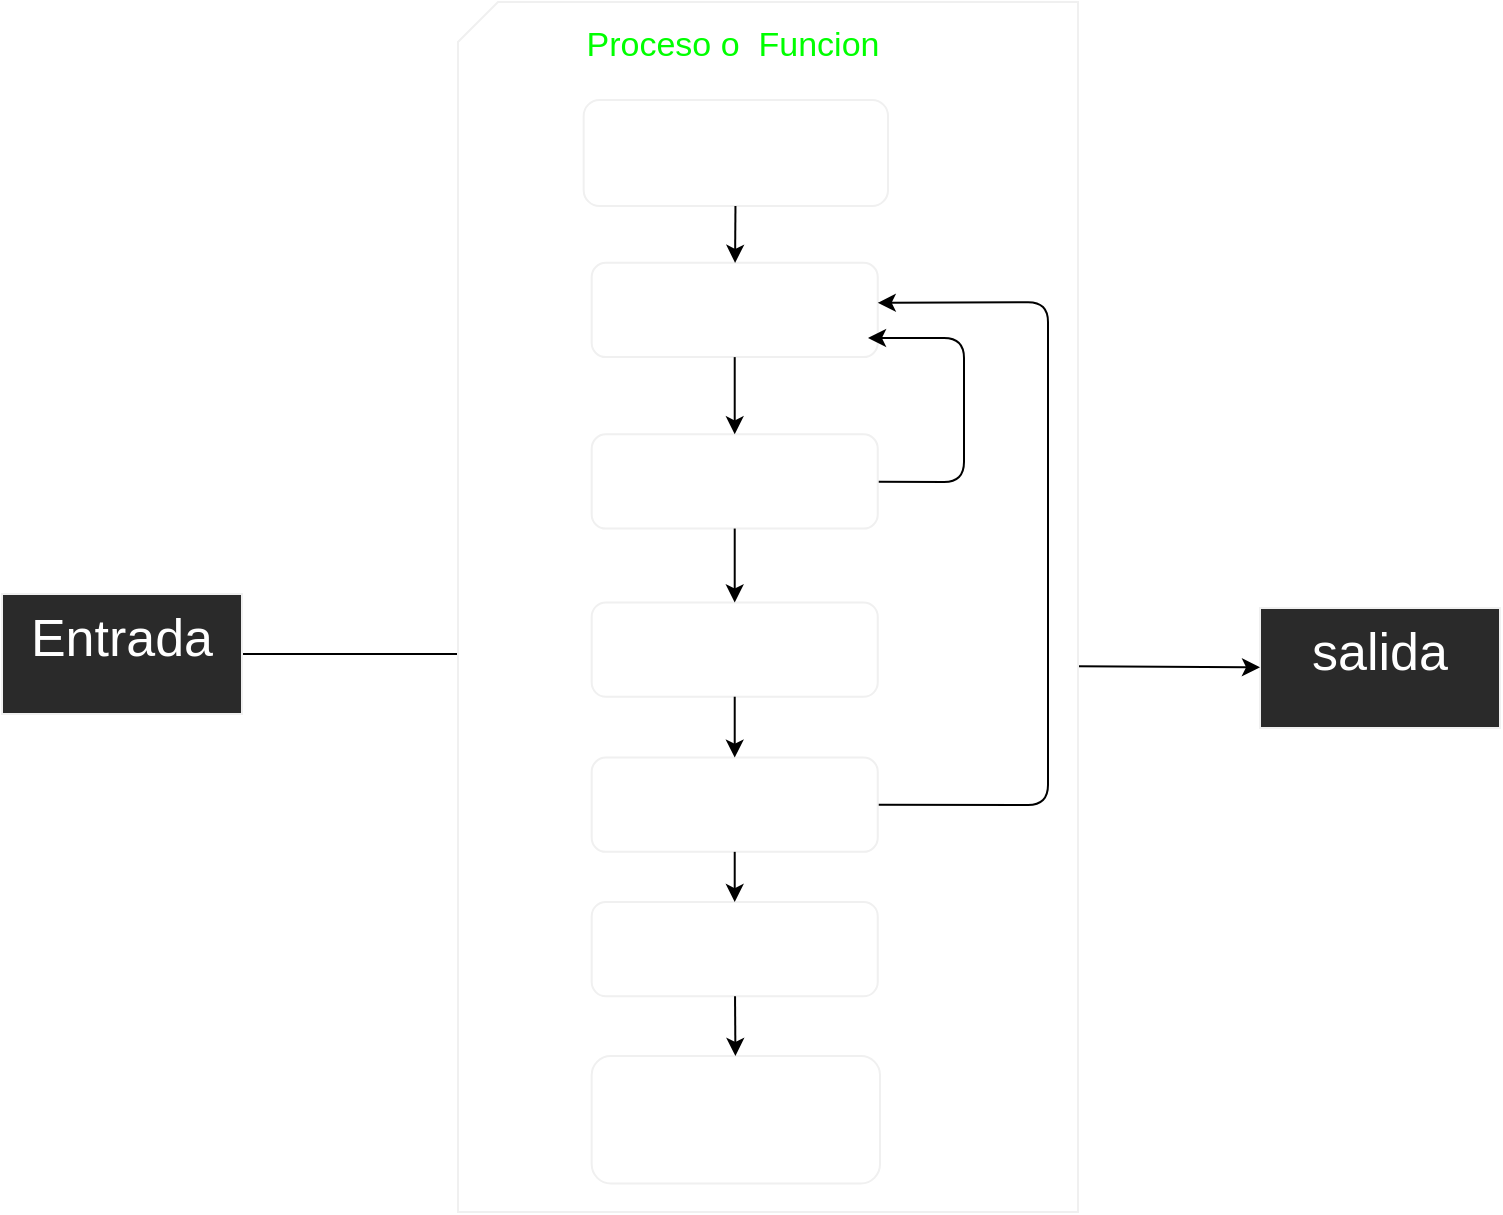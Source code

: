 <mxfile>
    <diagram id="lDiFIGL9q6QaWhsGoV7C" name="General">
        <mxGraphModel dx="1054" dy="609" grid="0" gridSize="10" guides="1" tooltips="1" connect="1" arrows="1" fold="1" page="1" pageScale="1" pageWidth="1169" pageHeight="827" math="0" shadow="0">
            <root>
                <mxCell id="dNm2ccqmBa7K8h2q_YeM-0"/>
                <mxCell id="dNm2ccqmBa7K8h2q_YeM-1" style="locked=1;" parent="dNm2ccqmBa7K8h2q_YeM-0"/>
                <mxCell id="wkJuRZE2MlwUfy_HyfjM-1" value="salida" style="whiteSpace=wrap;html=1;fontSize=26;verticalAlign=top;fillColor=rgb(42, 42, 42);strokeColor=#F0F0F0;fontColor=#FFFFFF;arcSize=12;" parent="dNm2ccqmBa7K8h2q_YeM-1" vertex="1">
                    <mxGeometry x="794" y="347" width="120" height="60" as="geometry"/>
                </mxCell>
                <mxCell id="wkJuRZE2MlwUfy_HyfjM-2" value="" style="edgeStyle=none;html=1;labelBackgroundColor=none;fontSize=17;fontColor=#00FF00;exitX=0.998;exitY=0.549;exitDx=0;exitDy=0;exitPerimeter=0;" parent="dNm2ccqmBa7K8h2q_YeM-1" source="dNm2ccqmBa7K8h2q_YeM-2" target="wkJuRZE2MlwUfy_HyfjM-1" edge="1">
                    <mxGeometry relative="1" as="geometry"/>
                </mxCell>
                <mxCell id="wkJuRZE2MlwUfy_HyfjM-4" style="edgeStyle=none;html=1;labelBackgroundColor=none;fontSize=17;fontColor=#00FF00;" parent="dNm2ccqmBa7K8h2q_YeM-1" source="wkJuRZE2MlwUfy_HyfjM-3" edge="1">
                    <mxGeometry relative="1" as="geometry">
                        <mxPoint x="407.346" y="370" as="targetPoint"/>
                    </mxGeometry>
                </mxCell>
                <mxCell id="wkJuRZE2MlwUfy_HyfjM-3" value="Entrada" style="whiteSpace=wrap;html=1;fontSize=26;verticalAlign=top;fillColor=rgb(42, 42, 42);strokeColor=#F0F0F0;fontColor=#FFFFFF;arcSize=12;" parent="dNm2ccqmBa7K8h2q_YeM-1" vertex="1">
                    <mxGeometry x="165" y="340" width="120" height="60" as="geometry"/>
                </mxCell>
                <mxCell id="dNm2ccqmBa7K8h2q_YeM-2" value="" style="verticalLabelPosition=bottom;verticalAlign=top;html=1;shape=card;whiteSpace=wrap;size=20;arcSize=12;fontSize=26;fontColor=#FFFFFF;strokeColor=#F0F0F0;" parent="dNm2ccqmBa7K8h2q_YeM-1" vertex="1">
                    <mxGeometry x="393" y="44" width="310" height="605" as="geometry"/>
                </mxCell>
                <mxCell id="dNm2ccqmBa7K8h2q_YeM-4" value="&lt;font style=&quot;font-size: 20px&quot;&gt;Declaro Variables&lt;/font&gt;" style="rounded=1;whiteSpace=wrap;html=1;fontSize=26;fontColor=#FFFFFF;strokeColor=#F0F0F0;" parent="dNm2ccqmBa7K8h2q_YeM-1" vertex="1">
                    <mxGeometry x="455.84" y="93" width="152.16" height="53.03" as="geometry"/>
                </mxCell>
                <mxCell id="dNm2ccqmBa7K8h2q_YeM-5" value="&lt;font style=&quot;font-size: 20px&quot;&gt;Ingreso dato&lt;/font&gt;" style="rounded=1;whiteSpace=wrap;html=1;fontSize=26;fontColor=#FFFFFF;strokeColor=#F0F0F0;" parent="dNm2ccqmBa7K8h2q_YeM-1" vertex="1">
                    <mxGeometry x="459.844" y="174.436" width="143.031" height="47.12" as="geometry"/>
                </mxCell>
                <mxCell id="dNm2ccqmBa7K8h2q_YeM-6" value="" style="edgeStyle=none;html=1;labelBackgroundColor=none;fontSize=26;fontColor=#FFFFFF;" parent="dNm2ccqmBa7K8h2q_YeM-1" source="dNm2ccqmBa7K8h2q_YeM-4" target="dNm2ccqmBa7K8h2q_YeM-5" edge="1">
                    <mxGeometry relative="1" as="geometry"/>
                </mxCell>
                <mxCell id="pNvwt_0r-Zkxwws_K309-0" style="edgeStyle=none;html=1;labelBackgroundColor=none;fontSize=20;fontColor=#FFFFFF;" parent="dNm2ccqmBa7K8h2q_YeM-1" source="dNm2ccqmBa7K8h2q_YeM-7" edge="1">
                    <mxGeometry relative="1" as="geometry">
                        <mxPoint x="598" y="212" as="targetPoint"/>
                        <Array as="points">
                            <mxPoint x="646" y="284"/>
                            <mxPoint x="646" y="212"/>
                        </Array>
                    </mxGeometry>
                </mxCell>
                <mxCell id="dNm2ccqmBa7K8h2q_YeM-7" value="&lt;font style=&quot;font-size: 20px&quot;&gt;Valido&lt;/font&gt;" style="rounded=1;whiteSpace=wrap;html=1;fontSize=26;fontColor=#FFFFFF;strokeColor=#F0F0F0;" parent="dNm2ccqmBa7K8h2q_YeM-1" vertex="1">
                    <mxGeometry x="459.844" y="260.16" width="143.031" height="47.12" as="geometry"/>
                </mxCell>
                <mxCell id="dNm2ccqmBa7K8h2q_YeM-8" value="" style="edgeStyle=none;html=1;labelBackgroundColor=none;fontSize=26;fontColor=#FFFFFF;" parent="dNm2ccqmBa7K8h2q_YeM-1" source="dNm2ccqmBa7K8h2q_YeM-5" target="dNm2ccqmBa7K8h2q_YeM-7" edge="1">
                    <mxGeometry relative="1" as="geometry"/>
                </mxCell>
                <mxCell id="dNm2ccqmBa7K8h2q_YeM-10" value="&lt;font style=&quot;font-size: 20px&quot;&gt;proceso dato&lt;/font&gt;" style="rounded=1;whiteSpace=wrap;html=1;fontSize=26;fontColor=#FFFFFF;strokeColor=#F0F0F0;" parent="dNm2ccqmBa7K8h2q_YeM-1" vertex="1">
                    <mxGeometry x="459.844" y="344.243" width="143.031" height="47.12" as="geometry"/>
                </mxCell>
                <mxCell id="dNm2ccqmBa7K8h2q_YeM-11" value="" style="edgeStyle=none;html=1;labelBackgroundColor=none;fontSize=26;fontColor=#FFFFFF;" parent="dNm2ccqmBa7K8h2q_YeM-1" source="dNm2ccqmBa7K8h2q_YeM-7" target="dNm2ccqmBa7K8h2q_YeM-10" edge="1">
                    <mxGeometry relative="1" as="geometry"/>
                </mxCell>
                <mxCell id="dNm2ccqmBa7K8h2q_YeM-14" style="edgeStyle=none;html=1;entryX=1;entryY=0.424;entryDx=0;entryDy=0;entryPerimeter=0;labelBackgroundColor=none;fontSize=26;fontColor=#FFFFFF;" parent="dNm2ccqmBa7K8h2q_YeM-1" source="dNm2ccqmBa7K8h2q_YeM-12" target="dNm2ccqmBa7K8h2q_YeM-5" edge="1">
                    <mxGeometry relative="1" as="geometry">
                        <Array as="points">
                            <mxPoint x="688" y="445.48"/>
                            <mxPoint x="688" y="194.03"/>
                        </Array>
                    </mxGeometry>
                </mxCell>
                <mxCell id="dNm2ccqmBa7K8h2q_YeM-12" value="&lt;font style=&quot;font-size: 20px&quot;&gt;Sigo?&lt;/font&gt;" style="rounded=1;whiteSpace=wrap;html=1;fontSize=26;fontColor=#FFFFFF;strokeColor=#F0F0F0;" parent="dNm2ccqmBa7K8h2q_YeM-1" vertex="1">
                    <mxGeometry x="459.844" y="421.804" width="143.031" height="47.12" as="geometry"/>
                </mxCell>
                <mxCell id="dNm2ccqmBa7K8h2q_YeM-13" value="" style="edgeStyle=none;html=1;labelBackgroundColor=none;fontSize=26;fontColor=#FFFFFF;" parent="dNm2ccqmBa7K8h2q_YeM-1" source="dNm2ccqmBa7K8h2q_YeM-10" target="dNm2ccqmBa7K8h2q_YeM-12" edge="1">
                    <mxGeometry relative="1" as="geometry"/>
                </mxCell>
                <mxCell id="dNm2ccqmBa7K8h2q_YeM-16" value="&lt;font style=&quot;font-size: 20px&quot;&gt;Proceso&lt;/font&gt;" style="rounded=1;whiteSpace=wrap;html=1;fontSize=26;fontColor=#FFFFFF;strokeColor=#F0F0F0;" parent="dNm2ccqmBa7K8h2q_YeM-1" vertex="1">
                    <mxGeometry x="459.844" y="494.002" width="143.031" height="47.12" as="geometry"/>
                </mxCell>
                <mxCell id="dNm2ccqmBa7K8h2q_YeM-17" value="" style="edgeStyle=none;html=1;labelBackgroundColor=none;fontSize=26;fontColor=#FFFFFF;" parent="dNm2ccqmBa7K8h2q_YeM-1" source="dNm2ccqmBa7K8h2q_YeM-12" target="dNm2ccqmBa7K8h2q_YeM-16" edge="1">
                    <mxGeometry relative="1" as="geometry"/>
                </mxCell>
                <mxCell id="dNm2ccqmBa7K8h2q_YeM-18" value="&lt;font style=&quot;font-size: 20px&quot;&gt;Salida Datos&amp;nbsp;&lt;br&gt;Procesados&lt;/font&gt;" style="rounded=1;whiteSpace=wrap;html=1;fontSize=26;fontColor=#FFFFFF;strokeColor=#F0F0F0;" parent="dNm2ccqmBa7K8h2q_YeM-1" vertex="1">
                    <mxGeometry x="459.84" y="571" width="144.16" height="63.73" as="geometry"/>
                </mxCell>
                <mxCell id="dNm2ccqmBa7K8h2q_YeM-19" value="" style="edgeStyle=none;html=1;labelBackgroundColor=none;fontSize=26;fontColor=#FFFFFF;" parent="dNm2ccqmBa7K8h2q_YeM-1" source="dNm2ccqmBa7K8h2q_YeM-16" target="dNm2ccqmBa7K8h2q_YeM-18" edge="1">
                    <mxGeometry relative="1" as="geometry"/>
                </mxCell>
                <mxCell id="wkJuRZE2MlwUfy_HyfjM-5" value="Proceso o&amp;nbsp; Funcion" style="text;html=1;align=center;verticalAlign=middle;resizable=0;points=[];autosize=1;strokeColor=none;fillColor=none;fontSize=17;fontColor=#00FF00;" parent="dNm2ccqmBa7K8h2q_YeM-1" vertex="1">
                    <mxGeometry x="451" y="54" width="157" height="24" as="geometry"/>
                </mxCell>
            </root>
        </mxGraphModel>
    </diagram>
    <diagram id="oYUc8hF17GYCPg2sDmzt" name="Entrada/procesos">
        <mxGraphModel dx="1318" dy="1161" grid="0" gridSize="10" guides="1" tooltips="1" connect="1" arrows="1" fold="1" page="0" pageScale="1" pageWidth="1169" pageHeight="827" math="0" shadow="0">
            <root>
                <mxCell id="v9ek1b2nu12ALb-qIQrT-0"/>
                <mxCell id="v9ek1b2nu12ALb-qIQrT-1" style="locked=1;" parent="v9ek1b2nu12ALb-qIQrT-0"/>
                <mxCell id="v9ek1b2nu12ALb-qIQrT-29" value="" style="rounded=1;whiteSpace=wrap;html=1;absoluteArcSize=1;arcSize=14;strokeWidth=2;fontSize=22;sketch=1;glass=0;shadow=1;fillColor=#1ba1e2;fontColor=#ffffff;strokeColor=#006EAF;" parent="v9ek1b2nu12ALb-qIQrT-1" vertex="1">
                    <mxGeometry x="638" y="28" width="463" height="1217" as="geometry"/>
                </mxCell>
                <mxCell id="v9ek1b2nu12ALb-qIQrT-21" value="" style="rounded=1;whiteSpace=wrap;html=1;absoluteArcSize=1;arcSize=14;strokeWidth=2;fontSize=22;fontColor=#FFFF66;" parent="v9ek1b2nu12ALb-qIQrT-1" vertex="1">
                    <mxGeometry x="64" y="29" width="528" height="1214" as="geometry"/>
                </mxCell>
                <mxCell id="v9ek1b2nu12ALb-qIQrT-4" style="edgeStyle=none;html=1;labelBackgroundColor=none;fontSize=20;fontColor=#FFFF66;" parent="v9ek1b2nu12ALb-qIQrT-1" source="v9ek1b2nu12ALb-qIQrT-2" target="v9ek1b2nu12ALb-qIQrT-3" edge="1">
                    <mxGeometry relative="1" as="geometry"/>
                </mxCell>
                <mxCell id="v9ek1b2nu12ALb-qIQrT-2" value="&amp;nbsp;Primer&lt;br style=&quot;font-size: 20px&quot;&gt;dato" style="rounded=1;whiteSpace=wrap;html=1;absoluteArcSize=1;arcSize=14;strokeWidth=2;fontSize=20;fontColor=#FFFF66;" parent="v9ek1b2nu12ALb-qIQrT-1" vertex="1">
                    <mxGeometry x="228" y="157" width="172" height="61" as="geometry"/>
                </mxCell>
                <mxCell id="v9ek1b2nu12ALb-qIQrT-5" style="edgeStyle=none;html=1;entryX=1;entryY=0.5;entryDx=0;entryDy=0;labelBackgroundColor=none;fontSize=20;fontColor=#FFFF66;" parent="v9ek1b2nu12ALb-qIQrT-1" source="v9ek1b2nu12ALb-qIQrT-3" target="v9ek1b2nu12ALb-qIQrT-2" edge="1">
                    <mxGeometry relative="1" as="geometry">
                        <Array as="points">
                            <mxPoint x="494" y="312"/>
                            <mxPoint x="494" y="188"/>
                        </Array>
                    </mxGeometry>
                </mxCell>
                <mxCell id="v9ek1b2nu12ALb-qIQrT-10" style="edgeStyle=none;html=1;entryX=0.5;entryY=0;entryDx=0;entryDy=0;labelBackgroundColor=none;fontSize=20;fontColor=#FFFF66;" parent="v9ek1b2nu12ALb-qIQrT-1" source="v9ek1b2nu12ALb-qIQrT-3" target="v9ek1b2nu12ALb-qIQrT-7" edge="1">
                    <mxGeometry relative="1" as="geometry"/>
                </mxCell>
                <mxCell id="v9ek1b2nu12ALb-qIQrT-3" value="valida" style="strokeWidth=2;html=1;shape=mxgraph.flowchart.decision;whiteSpace=wrap;fontSize=20;fontColor=#FFFF66;" parent="v9ek1b2nu12ALb-qIQrT-1" vertex="1">
                    <mxGeometry x="264" y="259" width="100" height="100" as="geometry"/>
                </mxCell>
                <mxCell id="v9ek1b2nu12ALb-qIQrT-6" style="edgeStyle=none;html=1;labelBackgroundColor=none;fontSize=20;fontColor=#FFFF66;" parent="v9ek1b2nu12ALb-qIQrT-1" source="v9ek1b2nu12ALb-qIQrT-7" target="v9ek1b2nu12ALb-qIQrT-9" edge="1">
                    <mxGeometry relative="1" as="geometry"/>
                </mxCell>
                <mxCell id="v9ek1b2nu12ALb-qIQrT-7" value="&amp;nbsp;Segundo&lt;br style=&quot;font-size: 20px;&quot;&gt;dato" style="rounded=1;whiteSpace=wrap;html=1;absoluteArcSize=1;arcSize=14;strokeWidth=2;fontSize=20;fontColor=#FFFF66;" parent="v9ek1b2nu12ALb-qIQrT-1" vertex="1">
                    <mxGeometry x="228" y="439" width="169" height="66" as="geometry"/>
                </mxCell>
                <mxCell id="v9ek1b2nu12ALb-qIQrT-8" style="edgeStyle=none;html=1;entryX=1;entryY=0.5;entryDx=0;entryDy=0;labelBackgroundColor=none;fontSize=20;fontColor=#FFFF66;" parent="v9ek1b2nu12ALb-qIQrT-1" source="v9ek1b2nu12ALb-qIQrT-9" target="v9ek1b2nu12ALb-qIQrT-7" edge="1">
                    <mxGeometry relative="1" as="geometry">
                        <Array as="points">
                            <mxPoint x="486" y="599"/>
                            <mxPoint x="486" y="472"/>
                        </Array>
                    </mxGeometry>
                </mxCell>
                <mxCell id="v9ek1b2nu12ALb-qIQrT-15" style="edgeStyle=none;html=1;entryX=0.5;entryY=0;entryDx=0;entryDy=0;labelBackgroundColor=none;fontSize=20;fontColor=#FFFF66;" parent="v9ek1b2nu12ALb-qIQrT-1" source="v9ek1b2nu12ALb-qIQrT-9" target="v9ek1b2nu12ALb-qIQrT-12" edge="1">
                    <mxGeometry relative="1" as="geometry"/>
                </mxCell>
                <mxCell id="v9ek1b2nu12ALb-qIQrT-9" value="valida" style="strokeWidth=2;html=1;shape=mxgraph.flowchart.decision;whiteSpace=wrap;fontSize=20;fontColor=#FFFF66;" parent="v9ek1b2nu12ALb-qIQrT-1" vertex="1">
                    <mxGeometry x="264" y="546" width="100" height="100" as="geometry"/>
                </mxCell>
                <mxCell id="v9ek1b2nu12ALb-qIQrT-11" style="edgeStyle=none;html=1;labelBackgroundColor=none;fontSize=20;fontColor=#FFFF66;" parent="v9ek1b2nu12ALb-qIQrT-1" source="v9ek1b2nu12ALb-qIQrT-12" target="v9ek1b2nu12ALb-qIQrT-14" edge="1">
                    <mxGeometry relative="1" as="geometry"/>
                </mxCell>
                <mxCell id="v9ek1b2nu12ALb-qIQrT-12" value="&amp;nbsp;Ultimo&lt;br style=&quot;font-size: 20px;&quot;&gt;dato" style="rounded=1;whiteSpace=wrap;html=1;absoluteArcSize=1;arcSize=14;strokeWidth=2;fontSize=20;fontColor=#FFFF66;" parent="v9ek1b2nu12ALb-qIQrT-1" vertex="1">
                    <mxGeometry x="228" y="693" width="169" height="66" as="geometry"/>
                </mxCell>
                <mxCell id="v9ek1b2nu12ALb-qIQrT-13" style="edgeStyle=none;html=1;entryX=1;entryY=0.5;entryDx=0;entryDy=0;labelBackgroundColor=none;fontSize=20;fontColor=#FFFF66;" parent="v9ek1b2nu12ALb-qIQrT-1" source="v9ek1b2nu12ALb-qIQrT-14" target="v9ek1b2nu12ALb-qIQrT-12" edge="1">
                    <mxGeometry relative="1" as="geometry">
                        <Array as="points">
                            <mxPoint x="486" y="853"/>
                            <mxPoint x="486" y="726"/>
                        </Array>
                    </mxGeometry>
                </mxCell>
                <mxCell id="v9ek1b2nu12ALb-qIQrT-18" value="" style="edgeStyle=none;html=1;labelBackgroundColor=none;fontSize=20;fontColor=#FFFF66;" parent="v9ek1b2nu12ALb-qIQrT-1" source="v9ek1b2nu12ALb-qIQrT-14" target="v9ek1b2nu12ALb-qIQrT-17" edge="1">
                    <mxGeometry relative="1" as="geometry"/>
                </mxCell>
                <mxCell id="v9ek1b2nu12ALb-qIQrT-14" value="valida" style="strokeWidth=2;html=1;shape=mxgraph.flowchart.decision;whiteSpace=wrap;fontSize=20;fontColor=#FFFF66;" parent="v9ek1b2nu12ALb-qIQrT-1" vertex="1">
                    <mxGeometry x="264" y="800" width="100" height="100" as="geometry"/>
                </mxCell>
                <mxCell id="v9ek1b2nu12ALb-qIQrT-20" style="edgeStyle=none;html=1;entryX=0.5;entryY=0;entryDx=0;entryDy=0;labelBackgroundColor=none;fontSize=20;fontColor=#FFFF66;exitX=0.5;exitY=1;exitDx=0;exitDy=0;exitPerimeter=0;" parent="v9ek1b2nu12ALb-qIQrT-1" source="v9ek1b2nu12ALb-qIQrT-17" target="v9ek1b2nu12ALb-qIQrT-2" edge="1">
                    <mxGeometry relative="1" as="geometry">
                        <mxPoint x="291" y="1125" as="sourcePoint"/>
                        <Array as="points">
                            <mxPoint x="314" y="1137"/>
                            <mxPoint x="117" y="1137"/>
                            <mxPoint x="112" y="542"/>
                            <mxPoint x="112" y="107"/>
                            <mxPoint x="314" y="107"/>
                        </Array>
                    </mxGeometry>
                </mxCell>
                <mxCell id="v9ek1b2nu12ALb-qIQrT-23" style="edgeStyle=none;html=1;labelBackgroundColor=none;fontSize=20;fontColor=#FFFF66;exitX=1;exitY=0.5;exitDx=0;exitDy=0;exitPerimeter=0;" parent="v9ek1b2nu12ALb-qIQrT-1" source="v9ek1b2nu12ALb-qIQrT-17" edge="1">
                    <mxGeometry relative="1" as="geometry">
                        <mxPoint x="482" y="1366" as="targetPoint"/>
                        <Array as="points">
                            <mxPoint x="482" y="1030"/>
                        </Array>
                    </mxGeometry>
                </mxCell>
                <mxCell id="v9ek1b2nu12ALb-qIQrT-17" value="Ingresar otra tanda" style="strokeWidth=2;html=1;shape=mxgraph.flowchart.decision;whiteSpace=wrap;fontSize=20;fontColor=#FFFF66;" parent="v9ek1b2nu12ALb-qIQrT-1" vertex="1">
                    <mxGeometry x="238" y="957" width="152" height="146" as="geometry"/>
                </mxCell>
                <mxCell id="v9ek1b2nu12ALb-qIQrT-22" value="&lt;font style=&quot;font-size: 30px&quot;&gt;Ciclo entrada de datos&lt;/font&gt;" style="text;html=1;align=center;verticalAlign=middle;resizable=0;points=[];autosize=1;strokeColor=none;fillColor=none;fontSize=20;fontColor=#FFFF66;" parent="v9ek1b2nu12ALb-qIQrT-1" vertex="1">
                    <mxGeometry x="155" y="44" width="310" height="31" as="geometry"/>
                </mxCell>
                <mxCell id="v9ek1b2nu12ALb-qIQrT-26" style="edgeStyle=none;html=1;labelBackgroundColor=none;fontSize=20;fontColor=#FFFF66;" parent="v9ek1b2nu12ALb-qIQrT-1" source="v9ek1b2nu12ALb-qIQrT-25" edge="1">
                    <mxGeometry relative="1" as="geometry">
                        <mxPoint x="313.682" y="389.021" as="targetPoint"/>
                    </mxGeometry>
                </mxCell>
                <mxCell id="v9ek1b2nu12ALb-qIQrT-25" value="Validar Menor/Mayor&lt;br style=&quot;font-size: 20px;&quot;&gt;" style="strokeWidth=2;html=1;shape=mxgraph.flowchart.start_1;whiteSpace=wrap;fontSize=20;fontColor=#FFFF66;" parent="v9ek1b2nu12ALb-qIQrT-1" vertex="1">
                    <mxGeometry x="771.5" y="359" width="221.5" height="64" as="geometry"/>
                </mxCell>
                <mxCell id="v9ek1b2nu12ALb-qIQrT-28" style="edgeStyle=none;html=1;labelBackgroundColor=none;fontSize=20;fontColor=#FFFF66;" parent="v9ek1b2nu12ALb-qIQrT-1" edge="1">
                    <mxGeometry relative="1" as="geometry">
                        <mxPoint x="312" y="661" as="targetPoint"/>
                        <mxPoint x="814" y="656" as="sourcePoint"/>
                    </mxGeometry>
                </mxCell>
                <mxCell id="v9ek1b2nu12ALb-qIQrT-27" value="Cuento&amp;nbsp;" style="strokeWidth=2;html=1;shape=mxgraph.flowchart.start_1;whiteSpace=wrap;fontSize=20;fontColor=#FFFF66;" parent="v9ek1b2nu12ALb-qIQrT-1" vertex="1">
                    <mxGeometry x="785" y="631" width="188" height="60" as="geometry"/>
                </mxCell>
                <mxCell id="0pMKZKm56SpVenwVgNaB-1" style="edgeStyle=none;html=1;labelBackgroundColor=none;fontSize=20;fontColor=#FFFF66;" parent="v9ek1b2nu12ALb-qIQrT-1" source="0pMKZKm56SpVenwVgNaB-0" edge="1">
                    <mxGeometry relative="1" as="geometry">
                        <mxPoint x="313.682" y="934.021" as="targetPoint"/>
                    </mxGeometry>
                </mxCell>
                <mxCell id="0pMKZKm56SpVenwVgNaB-0" value="Acumulo" style="strokeWidth=2;html=1;shape=mxgraph.flowchart.start_1;whiteSpace=wrap;fontSize=20;fontColor=#FFFF66;" parent="v9ek1b2nu12ALb-qIQrT-1" vertex="1">
                    <mxGeometry x="788" y="900" width="188" height="60" as="geometry"/>
                </mxCell>
                <mxCell id="0pMKZKm56SpVenwVgNaB-2" value="&lt;font style=&quot;font-size: 30px&quot;&gt;Proceso de datos inicial&lt;/font&gt;" style="text;html=1;align=center;verticalAlign=middle;resizable=0;points=[];autosize=1;strokeColor=none;fillColor=none;fontSize=20;fontColor=#FFFF66;" parent="v9ek1b2nu12ALb-qIQrT-1" vertex="1">
                    <mxGeometry x="704" y="47" width="327" height="31" as="geometry"/>
                </mxCell>
                <mxCell id="MCX45lnqEGnoBTNkoIHl-1" value="" style="edgeStyle=none;html=1;fontSize=17;" parent="v9ek1b2nu12ALb-qIQrT-1" source="0pMKZKm56SpVenwVgNaB-3" target="MCX45lnqEGnoBTNkoIHl-0" edge="1">
                    <mxGeometry relative="1" as="geometry"/>
                </mxCell>
                <mxCell id="0pMKZKm56SpVenwVgNaB-3" value="&lt;b&gt;&lt;font style=&quot;font-size: 31px&quot; color=&quot;#ffff66&quot;&gt;Proceso de datos final&lt;/font&gt;&lt;/b&gt;" style="rounded=1;whiteSpace=wrap;html=1;absoluteArcSize=1;arcSize=14;strokeWidth=2;fontSize=20;fontColor=#ffffff;shadow=1;fillColor=#1ba1e2;strokeColor=#006EAF;sketch=1;" parent="v9ek1b2nu12ALb-qIQrT-1" vertex="1">
                    <mxGeometry x="139" y="1381" width="864" height="126" as="geometry"/>
                </mxCell>
                <mxCell id="MCX45lnqEGnoBTNkoIHl-0" value="&lt;b&gt;&lt;font style=&quot;font-size: 31px&quot;&gt;Retorno de los datos procesados&lt;/font&gt;&lt;/b&gt;" style="rounded=1;whiteSpace=wrap;html=1;absoluteArcSize=1;arcSize=14;strokeWidth=2;fontSize=20;fontColor=#ffffff;fillColor=#60a917;strokeColor=#2D7600;shadow=1;sketch=1;" parent="v9ek1b2nu12ALb-qIQrT-1" vertex="1">
                    <mxGeometry x="139" y="1561" width="868" height="122" as="geometry"/>
                </mxCell>
                <mxCell id="MCX45lnqEGnoBTNkoIHl-2" value="&lt;b&gt;&lt;font style=&quot;font-size: 31px&quot;&gt;Declaracion de variables ( Estructuras de datos )&lt;/font&gt;&lt;/b&gt;" style="rounded=1;whiteSpace=wrap;html=1;absoluteArcSize=1;arcSize=14;strokeWidth=2;fontSize=22;fontColor=#ffffff;fillColor=#d80073;strokeColor=#A50040;shadow=1;sketch=1;" parent="v9ek1b2nu12ALb-qIQrT-1" vertex="1">
                    <mxGeometry x="178" y="-191" width="844" height="108" as="geometry"/>
                </mxCell>
            </root>
        </mxGraphModel>
    </diagram>
    <diagram id="mGqcnNzCDpJObna9hFam" name="Ciclo_Entrada">
        <mxGraphModel dx="1054" dy="1409" grid="0" gridSize="10" guides="1" tooltips="1" connect="1" arrows="1" fold="1" page="0" pageScale="1" pageWidth="1169" pageHeight="827" math="0" shadow="0">
            <root>
                <mxCell id="0"/>
                <mxCell id="1" style="locked=1;" parent="0"/>
                <mxCell id="2" value="&lt;h1&gt;Ciclo Entrada Datos Usuario&lt;/h1&gt;&lt;p&gt;&lt;span style=&quot;white-space: pre&quot;&gt;&#9;&lt;/span&gt;¿Cantidad de datos a ingresar?&lt;br&gt;&lt;/p&gt;&lt;p&gt;1-&amp;nbsp; Conosco la cantidad de datos&amp;nbsp;&lt;/p&gt;&lt;p&gt;&lt;span style=&quot;white-space: pre&quot;&gt;&#9;&lt;/span&gt;Uso un &quot;for&quot;&amp;nbsp;&lt;br&gt;&lt;/p&gt;&lt;p&gt;2-&amp;nbsp; No conosco la cantidad de Datos&lt;/p&gt;&lt;p&gt;&lt;span style=&quot;white-space: pre&quot;&gt;&#9;&lt;/span&gt;Variable de control con un&amp;nbsp; while / Do while&lt;br&gt;&lt;/p&gt;&lt;p&gt;&lt;span style=&quot;white-space: pre&quot;&gt;&#9;&lt;/span&gt;&lt;br&gt;&lt;/p&gt;" style="text;html=1;strokeColor=none;fillColor=none;spacing=5;spacingTop=-20;whiteSpace=wrap;overflow=hidden;rounded=0;" parent="1" vertex="1">
                    <mxGeometry x="142" y="-199" width="390" height="190" as="geometry"/>
                </mxCell>
                <mxCell id="19" value="&lt;div style=&quot;color: rgb(212 , 212 , 212) ; background-color: rgb(30 , 30 , 30) ; font-family: &amp;#34;consolas&amp;#34; , &amp;#34;courier new&amp;#34; , monospace ; font-size: 16px ; line-height: 32px&quot;&gt;&lt;div&gt;&lt;span style=&quot;color: #c586c0&quot;&gt;do&lt;/span&gt;&lt;/div&gt;&lt;div&gt;{&lt;/div&gt;&lt;div&gt;&lt;div&gt;&lt;span style=&quot;color: rgb(106 , 153 , 85)&quot;&gt;&amp;nbsp;// pido y valido los datos del usuario&lt;/span&gt;&lt;/div&gt;&lt;div&gt;&amp;nbsp; .&amp;nbsp; &amp;nbsp;Primer proceso de datos&lt;/div&gt;&lt;/div&gt;&lt;div&gt;&amp;nbsp; ..&lt;/div&gt;&lt;div&gt;&amp;nbsp; ...&lt;/div&gt;&lt;div&gt;&amp;nbsp; &lt;span style=&quot;color: #9cdcfe&quot;&gt;variableControl&lt;/span&gt; = &lt;span style=&quot;color: #dcdcaa&quot;&gt;prompt&lt;/span&gt;(&lt;span style=&quot;color: #ce9178&quot;&gt;&quot;salir[s]&quot;&lt;/span&gt;);&lt;/div&gt;&lt;div&gt;}&lt;span style=&quot;color: #c586c0&quot;&gt;while&lt;/span&gt;( &lt;span style=&quot;color: #9cdcfe&quot;&gt;variableControl&lt;/span&gt; != &lt;span style=&quot;color: #ce9178&quot;&gt;'s'&lt;/span&gt;);&lt;/div&gt;&lt;/div&gt;" style="text;html=1;align=left;verticalAlign=middle;resizable=0;points=[];autosize=1;strokeColor=none;fillColor=none;" parent="1" vertex="1">
                    <mxGeometry x="592" y="16" width="353" height="260" as="geometry"/>
                </mxCell>
                <mxCell id="15" value="&lt;div style=&quot;color: rgb(212 , 212 , 212) ; background-color: rgb(30 , 30 , 30) ; font-family: &amp;#34;consolas&amp;#34; , &amp;#34;courier new&amp;#34; , monospace ; font-size: 16px ; line-height: 32px&quot;&gt;&lt;div&gt;&lt;span style=&quot;color: #569cd6&quot;&gt;var&lt;/span&gt; &lt;span style=&quot;color: #9cdcfe&quot;&gt;variableControl&lt;/span&gt; = &lt;span style=&quot;color: #ce9178&quot;&gt;'n'&lt;/span&gt;;&lt;/div&gt;&lt;div&gt;&lt;span style=&quot;color: #c586c0&quot;&gt;while&lt;/span&gt;( &lt;span style=&quot;color: #9cdcfe&quot;&gt;variableControl&lt;/span&gt; != &lt;span style=&quot;color: #ce9178&quot;&gt;'s'&lt;/span&gt;)&lt;/div&gt;&lt;div&gt;{&lt;/div&gt;&lt;div&gt;&amp;nbsp;&amp;nbsp;&lt;span style=&quot;color: rgb(106 , 153 , 85)&quot;&gt;// pido y valido los datos del usuario&lt;/span&gt;&lt;/div&gt;&lt;div&gt;&amp;nbsp; .&amp;nbsp; Primer proceso de datos&lt;/div&gt;&lt;div&gt;&amp;nbsp; ..&lt;/div&gt;&lt;div&gt;&amp;nbsp; ...&lt;/div&gt;&lt;div&gt;&amp;nbsp; &lt;span style=&quot;color: #9cdcfe&quot;&gt;variableControl&lt;/span&gt; = &lt;span style=&quot;color: #dcdcaa&quot;&gt;prompt&lt;/span&gt;(&lt;span style=&quot;color: #ce9178&quot;&gt;&quot;salir[s-n]&quot;&lt;/span&gt;);&lt;/div&gt;&lt;div&gt;}&lt;/div&gt;&lt;/div&gt;" style="text;html=1;align=left;verticalAlign=middle;resizable=0;points=[];autosize=1;strokeColor=none;fillColor=none;" parent="1" vertex="1">
                    <mxGeometry x="142" width="371" height="292" as="geometry"/>
                </mxCell>
                <mxCell id="tAmyZCT-YvDs7sy_ooSd-27" style="edgeStyle=none;html=1;entryX=-0.001;entryY=0.107;entryDx=0;entryDy=0;entryPerimeter=0;labelBackgroundColor=none;fontSize=20;fontColor=#FFFF66;exitX=0.999;exitY=0.353;exitDx=0;exitDy=0;exitPerimeter=0;" parent="1" source="24" target="tAmyZCT-YvDs7sy_ooSd-26" edge="1">
                    <mxGeometry relative="1" as="geometry"/>
                </mxCell>
                <mxCell id="tAmyZCT-YvDs7sy_ooSd-28" style="edgeStyle=none;html=1;entryX=-0.003;entryY=0.444;entryDx=0;entryDy=0;entryPerimeter=0;labelBackgroundColor=none;fontSize=20;fontColor=#FFFF66;exitX=0.999;exitY=0.525;exitDx=0;exitDy=0;exitPerimeter=0;" parent="1" source="24" target="tAmyZCT-YvDs7sy_ooSd-26" edge="1">
                    <mxGeometry relative="1" as="geometry"/>
                </mxCell>
                <mxCell id="tAmyZCT-YvDs7sy_ooSd-29" style="edgeStyle=none;html=1;entryX=0.001;entryY=0.732;entryDx=0;entryDy=0;entryPerimeter=0;labelBackgroundColor=none;fontSize=20;fontColor=#FFFF66;exitX=1.003;exitY=0.668;exitDx=0;exitDy=0;exitPerimeter=0;" parent="1" source="24" target="tAmyZCT-YvDs7sy_ooSd-26" edge="1">
                    <mxGeometry relative="1" as="geometry"/>
                </mxCell>
                <mxCell id="tAmyZCT-YvDs7sy_ooSd-30" style="edgeStyle=none;html=1;entryX=0.001;entryY=0.954;entryDx=0;entryDy=0;entryPerimeter=0;labelBackgroundColor=none;fontSize=20;fontColor=#FFFF66;exitX=1.001;exitY=0.879;exitDx=0;exitDy=0;exitPerimeter=0;" parent="1" source="24" target="tAmyZCT-YvDs7sy_ooSd-26" edge="1">
                    <mxGeometry relative="1" as="geometry"/>
                </mxCell>
                <mxCell id="tAmyZCT-YvDs7sy_ooSd-32" value="" style="edgeStyle=none;html=1;labelBackgroundColor=none;fontSize=20;fontColor=#FFFF66;" parent="1" source="24" target="tAmyZCT-YvDs7sy_ooSd-31" edge="1">
                    <mxGeometry relative="1" as="geometry"/>
                </mxCell>
                <mxCell id="24" value="&lt;b&gt;&lt;font style=&quot;font-size: 16px&quot;&gt;Dentro&amp;nbsp; del bucle cuando el usuario ingresa datos puedo:&lt;/font&gt;&lt;/b&gt;&amp;nbsp;&lt;br&gt;&lt;br&gt;&lt;br&gt;&amp;nbsp; &amp;nbsp; &amp;nbsp; &amp;nbsp; -&amp;nbsp; &lt;b&gt;&lt;font color=&quot;#66ffff&quot;&gt;Contar&lt;/font&gt;&lt;/b&gt; datos que cumplen sierta condicion&lt;br&gt;&lt;br&gt;&lt;br&gt;&lt;span style=&quot;white-space: pre&quot;&gt;&#9;&lt;/span&gt;-&amp;nbsp; &lt;b&gt;&lt;font color=&quot;#66ffff&quot;&gt;Acumular&lt;/font&gt;&lt;/b&gt; datos que cumplen sierta condicion&lt;br&gt;&lt;br&gt;&lt;br&gt;&lt;span style=&quot;white-space: pre&quot;&gt;&#9;&lt;/span&gt;-&amp;nbsp; Buscar &lt;b&gt;&lt;font color=&quot;#66ffff&quot;&gt;mayores&lt;/font&gt; &lt;/b&gt;o &lt;b&gt;&lt;font color=&quot;#66ffff&quot;&gt;menores&lt;/font&gt;&lt;br&gt;&lt;/b&gt;&lt;br&gt;&lt;br&gt;&lt;span style=&quot;white-space: pre&quot;&gt;&#9;&lt;/span&gt;-&amp;nbsp; Setear alguna variable para calculos posteriores&lt;br&gt;&lt;span style=&quot;white-space: pre&quot;&gt;&#9;&lt;/span&gt;( ej:&amp;nbsp; el % de descuento&amp;nbsp;para aplicar al final de un tiket)&lt;br&gt;&lt;div style=&quot;text-align: justify&quot;&gt;&lt;/div&gt;" style="whiteSpace=wrap;html=1;align=left;" parent="1" vertex="1">
                    <mxGeometry x="142" y="301" width="350" height="280" as="geometry"/>
                </mxCell>
                <mxCell id="26" value="&lt;span style=&quot;background-color: rgb(30 , 30 , 30) ; font-family: &amp;#34;consolas&amp;#34; , &amp;#34;courier new&amp;#34; , monospace ; font-size: 16px ; color: rgb(197 , 134 , 192)&quot;&gt;for&lt;/span&gt;&lt;span style=&quot;background-color: rgb(30 , 30 , 30) ; color: rgb(212 , 212 , 212) ; font-family: &amp;#34;consolas&amp;#34; , &amp;#34;courier new&amp;#34; , monospace ; font-size: 16px&quot;&gt;(&lt;/span&gt;&lt;span style=&quot;background-color: rgb(30 , 30 , 30) ; font-family: &amp;#34;consolas&amp;#34; , &amp;#34;courier new&amp;#34; , monospace ; font-size: 16px ; color: rgb(86 , 156 , 214)&quot;&gt;var&lt;/span&gt;&lt;span style=&quot;background-color: rgb(30 , 30 , 30) ; color: rgb(212 , 212 , 212) ; font-family: &amp;#34;consolas&amp;#34; , &amp;#34;courier new&amp;#34; , monospace ; font-size: 16px&quot;&gt; &lt;/span&gt;&lt;span style=&quot;background-color: rgb(30 , 30 , 30) ; font-family: &amp;#34;consolas&amp;#34; , &amp;#34;courier new&amp;#34; , monospace ; font-size: 16px ; color: rgb(156 , 220 , 254)&quot;&gt;i&lt;/span&gt;&lt;span style=&quot;background-color: rgb(30 , 30 , 30) ; color: rgb(212 , 212 , 212) ; font-family: &amp;#34;consolas&amp;#34; , &amp;#34;courier new&amp;#34; , monospace ; font-size: 16px&quot;&gt;=&lt;/span&gt;&lt;span style=&quot;background-color: rgb(30 , 30 , 30) ; font-family: &amp;#34;consolas&amp;#34; , &amp;#34;courier new&amp;#34; , monospace ; font-size: 16px ; color: rgb(181 , 206 , 168)&quot;&gt;0&lt;/span&gt;&lt;span style=&quot;background-color: rgb(30 , 30 , 30) ; color: rgb(212 , 212 , 212) ; font-family: &amp;#34;consolas&amp;#34; , &amp;#34;courier new&amp;#34; , monospace ; font-size: 16px&quot;&gt;; &lt;/span&gt;&lt;span style=&quot;background-color: rgb(30 , 30 , 30) ; font-family: &amp;#34;consolas&amp;#34; , &amp;#34;courier new&amp;#34; , monospace ; font-size: 16px ; color: rgb(156 , 220 , 254)&quot;&gt;i&lt;/span&gt;&lt;span style=&quot;background-color: rgb(30 , 30 , 30) ; color: rgb(212 , 212 , 212) ; font-family: &amp;#34;consolas&amp;#34; , &amp;#34;courier new&amp;#34; , monospace ; font-size: 16px&quot;&gt;&amp;lt;&lt;/span&gt;&lt;span style=&quot;background-color: rgb(30 , 30 , 30) ; font-family: &amp;#34;consolas&amp;#34; , &amp;#34;courier new&amp;#34; , monospace ; font-size: 16px ; color: rgb(156 , 220 , 254)&quot;&gt;cantidadIteraciones&lt;/span&gt;&lt;span style=&quot;background-color: rgb(30 , 30 , 30) ; color: rgb(212 , 212 , 212) ; font-family: &amp;#34;consolas&amp;#34; , &amp;#34;courier new&amp;#34; , monospace ; font-size: 16px&quot;&gt;; &lt;/span&gt;&lt;span style=&quot;background-color: rgb(30 , 30 , 30) ; font-family: &amp;#34;consolas&amp;#34; , &amp;#34;courier new&amp;#34; , monospace ; font-size: 16px ; color: rgb(156 , 220 , 254)&quot;&gt;i&lt;/span&gt;&lt;span style=&quot;background-color: rgb(30 , 30 , 30) ; color: rgb(212 , 212 , 212) ; font-family: &amp;#34;consolas&amp;#34; , &amp;#34;courier new&amp;#34; , monospace ; font-size: 16px&quot;&gt;++)&lt;/span&gt;&lt;div style=&quot;color: rgb(212 , 212 , 212) ; background-color: rgb(30 , 30 , 30) ; font-family: &amp;#34;consolas&amp;#34; , &amp;#34;courier new&amp;#34; , monospace ; font-size: 16px ; line-height: 32px&quot;&gt;&lt;div&gt;{&lt;/div&gt;&lt;div&gt;&lt;span style=&quot;color: #6a9955&quot;&gt;// pido y valido los datos del usuario&lt;/span&gt;&lt;/div&gt;&lt;div&gt;}&lt;/div&gt;&lt;/div&gt;" style="text;html=1;strokeColor=none;fillColor=none;align=left;verticalAlign=middle;whiteSpace=wrap;rounded=0;" parent="1" vertex="1">
                    <mxGeometry x="582" y="-189" width="360" height="120" as="geometry"/>
                </mxCell>
                <mxCell id="tAmyZCT-YvDs7sy_ooSd-26" value="&lt;div style=&quot;color: rgb(212 , 212 , 212) ; background-color: rgb(30 , 30 , 30) ; font-family: &amp;#34;consolas&amp;#34; , &amp;#34;courier new&amp;#34; , monospace ; font-size: 16px ; line-height: 32px&quot;&gt;&lt;div&gt;&lt;span style=&quot;color: #9cdcfe&quot;&gt;contador&lt;/span&gt;++; &lt;/div&gt;&lt;div&gt;&lt;span style=&quot;color: #6a9955&quot;&gt;//contador = contador + 1;&lt;/span&gt;&lt;/div&gt;&lt;br&gt;&lt;div&gt;&lt;span style=&quot;color: #9cdcfe&quot;&gt;acumuladorTotal&lt;/span&gt; += &lt;span style=&quot;color: #9cdcfe&quot;&gt;precio&lt;/span&gt; * &lt;span style=&quot;color: #9cdcfe&quot;&gt;cantidad&lt;/span&gt;; &lt;/div&gt;&lt;div&gt;&lt;span style=&quot;color: #6a9955&quot;&gt;//acumuladorTotal = acumuladorTotal + precio*cantidad;&lt;/span&gt;&lt;/div&gt;&lt;br&gt;&lt;div&gt;&lt;span style=&quot;color: #9cdcfe&quot;&gt;menorEdad&lt;/span&gt; = &lt;span style=&quot;color: #9cdcfe&quot;&gt;edadIngresadaUsuario&lt;/span&gt;;&lt;/div&gt;&lt;br&gt;&lt;div&gt;&lt;span style=&quot;color: #9cdcfe&quot;&gt;descuemto&lt;/span&gt; = &lt;span style=&quot;color: #b5cea8&quot;&gt;20&lt;/span&gt;;&amp;nbsp;&lt;/div&gt;&lt;/div&gt;" style="text;html=1;strokeColor=none;fillColor=none;align=left;verticalAlign=middle;whiteSpace=wrap;rounded=0;fontSize=20;fontColor=#FFFF66;" parent="1" vertex="1">
                    <mxGeometry x="592" y="301" width="480" height="290" as="geometry"/>
                </mxCell>
                <mxCell id="-tEy_oJStVZ8itDgpti_-28" style="edgeStyle=none;html=1;entryX=-0.023;entryY=0.46;entryDx=0;entryDy=0;entryPerimeter=0;fontSize=16;fontColor=#66FFFF;" parent="1" source="tAmyZCT-YvDs7sy_ooSd-31" target="-tEy_oJStVZ8itDgpti_-27" edge="1">
                    <mxGeometry relative="1" as="geometry"/>
                </mxCell>
                <mxCell id="tAmyZCT-YvDs7sy_ooSd-31" value="&lt;b&gt;&lt;font style=&quot;font-size: 16px&quot;&gt;Fuera&amp;nbsp; del bucle cuando termino el ingreso de datos puedo:&lt;/font&gt;&lt;/b&gt;&amp;nbsp;&lt;br&gt;&lt;br&gt;&lt;br&gt;&amp;nbsp; &amp;nbsp; &amp;nbsp; &amp;nbsp; -&amp;nbsp; &lt;b&gt;Calcular &lt;font color=&quot;#66ffff&quot;&gt;promedios&lt;/font&gt;&lt;/b&gt;&lt;br&gt;&lt;br&gt;&lt;br&gt;&lt;span style=&quot;white-space: pre&quot;&gt;&#9;&lt;/span&gt;-&amp;nbsp; &lt;b&gt;Realisar algun calculo con los&lt;br&gt;&lt;span style=&quot;white-space: pre&quot;&gt;&#9;&lt;/span&gt;&amp;nbsp; &amp;nbsp;datos acumulados en el ciclo de entrada&lt;/b&gt;&lt;br&gt;&lt;br&gt;&lt;br&gt;&lt;b&gt;&lt;br&gt;&lt;/b&gt;&lt;br&gt;&lt;br&gt;&lt;span style=&quot;white-space: pre&quot;&gt;&#9;&lt;/span&gt;&lt;br&gt;&lt;div style=&quot;text-align: justify&quot;&gt;&lt;/div&gt;" style="whiteSpace=wrap;html=1;align=left;" parent="1" vertex="1">
                    <mxGeometry x="141" y="674" width="351" height="257" as="geometry"/>
                </mxCell>
                <mxCell id="-tEy_oJStVZ8itDgpti_-27" value="&lt;div style=&quot;color: rgb(212 , 212 , 212) ; background-color: rgb(30 , 30 , 30) ; font-family: &amp;#34;consolas&amp;#34; , &amp;#34;courier new&amp;#34; , monospace ; line-height: 32px&quot;&gt;// IMPORTANTE contador !=0&lt;br&gt;&lt;div&gt;&lt;span style=&quot;color: #c586c0&quot;&gt;if&lt;/span&gt;( &lt;span style=&quot;color: #9cdcfe&quot;&gt;contodor&lt;/span&gt;&amp;gt;&lt;span style=&quot;color: #b5cea8&quot;&gt;0&lt;/span&gt; ){&lt;/div&gt;&lt;div&gt;&amp;nbsp; &lt;span style=&quot;color: #9cdcfe&quot;&gt;promedio&lt;/span&gt; = &lt;span style=&quot;color: #9cdcfe&quot;&gt;acumulador&lt;/span&gt;/&lt;span style=&quot;color: #9cdcfe&quot;&gt;contador&lt;/span&gt;;&lt;/div&gt;&lt;div&gt;}&lt;/div&gt;&lt;div&gt;&lt;span style=&quot;color: #6a9955&quot;&gt;// promedio puede tomar un valor decimal&amp;nbsp;&amp;nbsp;&lt;/span&gt;&lt;/div&gt;&lt;div&gt;&amp;nbsp;&lt;/div&gt;&lt;/div&gt;" style="text;html=1;strokeColor=none;fillColor=none;align=left;verticalAlign=middle;whiteSpace=wrap;rounded=0;fontSize=16;fontColor=#66FFFF;" parent="1" vertex="1">
                    <mxGeometry x="608" y="706" width="370" height="210" as="geometry"/>
                </mxCell>
                <mxCell id="ZUgMRej3UojgTTt672wi-26" value="Capa sin título" style="locked=1;" parent="0"/>
                <mxCell id="jNeimpQcNCr0YVGUpnvg-26" value="" style="group" parent="ZUgMRej3UojgTTt672wi-26" vertex="1" connectable="0">
                    <mxGeometry x="176" y="-683" width="760" height="413" as="geometry"/>
                </mxCell>
                <mxCell id="CUbevynoxDnsRuS-tICr-26" value="Conjunto de tuplas de datos" style="text;html=1;align=center;verticalAlign=middle;resizable=0;points=[];autosize=1;strokeColor=none;fillColor=none;fontSize=31;fontColor=#FFFF66;" parent="jNeimpQcNCr0YVGUpnvg-26" vertex="1">
                    <mxGeometry x="184.995" y="-3" width="396" height="41" as="geometry"/>
                </mxCell>
                <mxCell id="CUbevynoxDnsRuS-tICr-27" value="" style="ellipse;whiteSpace=wrap;html=1;shadow=1;glass=0;sketch=1;fontSize=31;fontColor=#FFFF66;gradientColor=none;" parent="jNeimpQcNCr0YVGUpnvg-26" vertex="1">
                    <mxGeometry y="66.951" width="760" height="346.049" as="geometry"/>
                </mxCell>
                <mxCell id="CUbevynoxDnsRuS-tICr-28" value="tupla 2" style="swimlane;fontStyle=0;childLayout=stackLayout;horizontal=1;startSize=30;horizontalStack=0;resizeParent=1;resizeParentMax=0;resizeLast=0;collapsible=1;marginBottom=0;shadow=1;glass=0;sketch=1;fontSize=19;fontColor=#FFFF66;gradientColor=none;" parent="jNeimpQcNCr0YVGUpnvg-26" vertex="1">
                    <mxGeometry x="243.724" y="104.057" width="122.299" height="102.598" as="geometry"/>
                </mxCell>
                <mxCell id="CUbevynoxDnsRuS-tICr-29" value="Nombre" style="text;strokeColor=none;fillColor=none;align=left;verticalAlign=middle;spacingLeft=4;spacingRight=4;overflow=hidden;points=[[0,0.5],[1,0.5]];portConstraint=eastwest;rotatable=0;shadow=1;glass=0;sketch=1;fontSize=17;fontColor=#FFFF66;" parent="CUbevynoxDnsRuS-tICr-28" vertex="1">
                    <mxGeometry y="30" width="122.299" height="24.199" as="geometry"/>
                </mxCell>
                <mxCell id="CUbevynoxDnsRuS-tICr-30" value="Edad" style="text;strokeColor=none;fillColor=none;align=left;verticalAlign=middle;spacingLeft=4;spacingRight=4;overflow=hidden;points=[[0,0.5],[1,0.5]];portConstraint=eastwest;rotatable=0;shadow=1;glass=0;sketch=1;fontSize=17;fontColor=#FFFF66;" parent="CUbevynoxDnsRuS-tICr-28" vertex="1">
                    <mxGeometry y="54.199" width="122.299" height="24.199" as="geometry"/>
                </mxCell>
                <mxCell id="CUbevynoxDnsRuS-tICr-31" value="DNI" style="text;strokeColor=none;fillColor=none;align=left;verticalAlign=middle;spacingLeft=4;spacingRight=4;overflow=hidden;points=[[0,0.5],[1,0.5]];portConstraint=eastwest;rotatable=0;shadow=1;glass=0;sketch=1;fontSize=17;fontColor=#FFFF66;" parent="CUbevynoxDnsRuS-tICr-28" vertex="1">
                    <mxGeometry y="78.398" width="122.299" height="24.199" as="geometry"/>
                </mxCell>
                <mxCell id="CUbevynoxDnsRuS-tICr-34" value="tupla 3" style="swimlane;fontStyle=0;childLayout=stackLayout;horizontal=1;startSize=30;horizontalStack=0;resizeParent=1;resizeParentMax=0;resizeLast=0;collapsible=1;marginBottom=0;shadow=1;glass=0;sketch=1;fontSize=19;fontColor=#FFFF66;gradientColor=none;" parent="jNeimpQcNCr0YVGUpnvg-26" vertex="1">
                    <mxGeometry x="450.759" y="104.057" width="122.299" height="102.598" as="geometry"/>
                </mxCell>
                <mxCell id="CUbevynoxDnsRuS-tICr-35" value="Nombre" style="text;strokeColor=none;fillColor=none;align=left;verticalAlign=middle;spacingLeft=4;spacingRight=4;overflow=hidden;points=[[0,0.5],[1,0.5]];portConstraint=eastwest;rotatable=0;shadow=1;glass=0;sketch=1;fontSize=17;fontColor=#FFFF66;" parent="CUbevynoxDnsRuS-tICr-34" vertex="1">
                    <mxGeometry y="30" width="122.299" height="24.199" as="geometry"/>
                </mxCell>
                <mxCell id="CUbevynoxDnsRuS-tICr-36" value="Edad" style="text;strokeColor=none;fillColor=none;align=left;verticalAlign=middle;spacingLeft=4;spacingRight=4;overflow=hidden;points=[[0,0.5],[1,0.5]];portConstraint=eastwest;rotatable=0;shadow=1;glass=0;sketch=1;fontSize=17;fontColor=#FFFF66;" parent="CUbevynoxDnsRuS-tICr-34" vertex="1">
                    <mxGeometry y="54.199" width="122.299" height="24.199" as="geometry"/>
                </mxCell>
                <mxCell id="CUbevynoxDnsRuS-tICr-37" value="DNI" style="text;strokeColor=none;fillColor=none;align=left;verticalAlign=middle;spacingLeft=4;spacingRight=4;overflow=hidden;points=[[0,0.5],[1,0.5]];portConstraint=eastwest;rotatable=0;shadow=1;glass=0;sketch=1;fontSize=17;fontColor=#FFFF66;" parent="CUbevynoxDnsRuS-tICr-34" vertex="1">
                    <mxGeometry y="78.398" width="122.299" height="24.199" as="geometry"/>
                </mxCell>
                <mxCell id="CUbevynoxDnsRuS-tICr-38" value="tupla 1" style="swimlane;fontStyle=0;childLayout=stackLayout;horizontal=1;startSize=30;horizontalStack=0;resizeParent=1;resizeParentMax=0;resizeLast=0;collapsible=1;marginBottom=0;shadow=1;glass=0;sketch=1;fontSize=19;fontColor=#FFFF66;gradientColor=none;" parent="jNeimpQcNCr0YVGUpnvg-26" vertex="1">
                    <mxGeometry x="55.908" y="167.781" width="122.299" height="102.598" as="geometry"/>
                </mxCell>
                <mxCell id="CUbevynoxDnsRuS-tICr-39" value="Nombre" style="text;strokeColor=none;fillColor=none;align=left;verticalAlign=middle;spacingLeft=4;spacingRight=4;overflow=hidden;points=[[0,0.5],[1,0.5]];portConstraint=eastwest;rotatable=0;shadow=1;glass=0;sketch=1;fontSize=17;fontColor=#FFFF66;" parent="CUbevynoxDnsRuS-tICr-38" vertex="1">
                    <mxGeometry y="30" width="122.299" height="24.199" as="geometry"/>
                </mxCell>
                <mxCell id="CUbevynoxDnsRuS-tICr-40" value="Edad" style="text;strokeColor=none;fillColor=none;align=left;verticalAlign=middle;spacingLeft=4;spacingRight=4;overflow=hidden;points=[[0,0.5],[1,0.5]];portConstraint=eastwest;rotatable=0;shadow=1;glass=0;sketch=1;fontSize=17;fontColor=#FFFF66;" parent="CUbevynoxDnsRuS-tICr-38" vertex="1">
                    <mxGeometry y="54.199" width="122.299" height="24.199" as="geometry"/>
                </mxCell>
                <mxCell id="CUbevynoxDnsRuS-tICr-41" value="DNI" style="text;strokeColor=none;fillColor=none;align=left;verticalAlign=middle;spacingLeft=4;spacingRight=4;overflow=hidden;points=[[0,0.5],[1,0.5]];portConstraint=eastwest;rotatable=0;shadow=1;glass=0;sketch=1;fontSize=17;fontColor=#FFFF66;" parent="CUbevynoxDnsRuS-tICr-38" vertex="1">
                    <mxGeometry y="78.398" width="122.299" height="24.199" as="geometry"/>
                </mxCell>
                <mxCell id="CUbevynoxDnsRuS-tICr-42" value="tupla 4" style="swimlane;fontStyle=0;childLayout=stackLayout;horizontal=1;startSize=30;horizontalStack=0;resizeParent=1;resizeParentMax=0;resizeLast=0;collapsible=1;marginBottom=0;shadow=1;glass=0;sketch=1;fontSize=19;fontColor=#FFFF66;gradientColor=none;" parent="jNeimpQcNCr0YVGUpnvg-26" vertex="1">
                    <mxGeometry x="239.356" y="255.705" width="122.299" height="102.598" as="geometry"/>
                </mxCell>
                <mxCell id="CUbevynoxDnsRuS-tICr-43" value="Nombre" style="text;strokeColor=none;fillColor=none;align=left;verticalAlign=middle;spacingLeft=4;spacingRight=4;overflow=hidden;points=[[0,0.5],[1,0.5]];portConstraint=eastwest;rotatable=0;shadow=1;glass=0;sketch=1;fontSize=17;fontColor=#FFFF66;" parent="CUbevynoxDnsRuS-tICr-42" vertex="1">
                    <mxGeometry y="30" width="122.299" height="24.199" as="geometry"/>
                </mxCell>
                <mxCell id="CUbevynoxDnsRuS-tICr-44" value="Edad" style="text;strokeColor=none;fillColor=none;align=left;verticalAlign=middle;spacingLeft=4;spacingRight=4;overflow=hidden;points=[[0,0.5],[1,0.5]];portConstraint=eastwest;rotatable=0;shadow=1;glass=0;sketch=1;fontSize=17;fontColor=#FFFF66;" parent="CUbevynoxDnsRuS-tICr-42" vertex="1">
                    <mxGeometry y="54.199" width="122.299" height="24.199" as="geometry"/>
                </mxCell>
                <mxCell id="CUbevynoxDnsRuS-tICr-45" value="DNI" style="text;strokeColor=none;fillColor=none;align=left;verticalAlign=middle;spacingLeft=4;spacingRight=4;overflow=hidden;points=[[0,0.5],[1,0.5]];portConstraint=eastwest;rotatable=0;shadow=1;glass=0;sketch=1;fontSize=17;fontColor=#FFFF66;" parent="CUbevynoxDnsRuS-tICr-42" vertex="1">
                    <mxGeometry y="78.398" width="122.299" height="24.199" as="geometry"/>
                </mxCell>
                <mxCell id="CUbevynoxDnsRuS-tICr-46" value="tupla 5" style="swimlane;fontStyle=0;childLayout=stackLayout;horizontal=1;startSize=30;horizontalStack=0;resizeParent=1;resizeParentMax=0;resizeLast=0;collapsible=1;marginBottom=0;shadow=1;glass=0;sketch=1;fontSize=19;fontColor=#FFFF66;gradientColor=none;" parent="jNeimpQcNCr0YVGUpnvg-26" vertex="1">
                    <mxGeometry x="450.759" y="262.158" width="122.299" height="102.598" as="geometry"/>
                </mxCell>
                <mxCell id="CUbevynoxDnsRuS-tICr-47" value="Nombre" style="text;strokeColor=none;fillColor=none;align=left;verticalAlign=middle;spacingLeft=4;spacingRight=4;overflow=hidden;points=[[0,0.5],[1,0.5]];portConstraint=eastwest;rotatable=0;shadow=1;glass=0;sketch=1;fontSize=17;fontColor=#FFFF66;" parent="CUbevynoxDnsRuS-tICr-46" vertex="1">
                    <mxGeometry y="30" width="122.299" height="24.199" as="geometry"/>
                </mxCell>
                <mxCell id="CUbevynoxDnsRuS-tICr-48" value="Edad" style="text;strokeColor=none;fillColor=none;align=left;verticalAlign=middle;spacingLeft=4;spacingRight=4;overflow=hidden;points=[[0,0.5],[1,0.5]];portConstraint=eastwest;rotatable=0;shadow=1;glass=0;sketch=1;fontSize=17;fontColor=#FFFF66;" parent="CUbevynoxDnsRuS-tICr-46" vertex="1">
                    <mxGeometry y="54.199" width="122.299" height="24.199" as="geometry"/>
                </mxCell>
                <mxCell id="CUbevynoxDnsRuS-tICr-49" value="DNI" style="text;strokeColor=none;fillColor=none;align=left;verticalAlign=middle;spacingLeft=4;spacingRight=4;overflow=hidden;points=[[0,0.5],[1,0.5]];portConstraint=eastwest;rotatable=0;shadow=1;glass=0;sketch=1;fontSize=17;fontColor=#FFFF66;" parent="CUbevynoxDnsRuS-tICr-46" vertex="1">
                    <mxGeometry y="78.398" width="122.299" height="24.199" as="geometry"/>
                </mxCell>
            </root>
        </mxGraphModel>
    </diagram>
    <diagram id="WL6AewHJHmb_0k1CiG1X" name="Validaciones">
        <mxGraphModel dx="1266" dy="609" grid="0" gridSize="10" guides="1" tooltips="1" connect="1" arrows="1" fold="1" page="1" pageScale="1" pageWidth="1169" pageHeight="827" math="0" shadow="0">
            <root>
                <mxCell id="__sn3cBMmpdRBRPK4-8y-0"/>
                <mxCell id="__sn3cBMmpdRBRPK4-8y-1" style="locked=1;" parent="__sn3cBMmpdRBRPK4-8y-0"/>
                <mxCell id="AegxrRPMY47T-G4UvrQR-0" value="&lt;div style=&quot;color: rgb(212 , 212 , 212) ; background-color: rgb(30 , 30 , 30) ; font-family: &amp;#34;consolas&amp;#34; , &amp;#34;courier new&amp;#34; , monospace ; line-height: 32px&quot;&gt;&lt;div&gt;&lt;span style=&quot;color: #c586c0&quot;&gt;do&lt;/span&gt; {&lt;/div&gt;&lt;div&gt;&amp;nbsp; &lt;span style=&quot;color: #9cdcfe&quot;&gt;Numero&lt;/span&gt; = &lt;span style=&quot;color: #dcdcaa&quot;&gt;prompt&lt;/span&gt;(&lt;span style=&quot;color: #ce9178&quot;&gt;'ingrese numero positivo ( mayor o igual a 0 ):'&lt;/span&gt;);&lt;/div&gt;&lt;div&gt;&amp;nbsp; &lt;span style=&quot;color: #9cdcfe&quot;&gt;Numero&lt;/span&gt; = &lt;span style=&quot;color: #dcdcaa&quot;&gt;parseInt&lt;/span&gt;(&lt;span style=&quot;color: #9cdcfe&quot;&gt;Numero&lt;/span&gt;);&lt;/div&gt;&lt;div&gt;}&lt;span style=&quot;color: #c586c0&quot;&gt;while&lt;/span&gt;( &lt;span style=&quot;color: #9cdcfe&quot;&gt;numero&lt;/span&gt; &amp;lt; &lt;span style=&quot;color: #b5cea8&quot;&gt;0&lt;/span&gt; ) &lt;span style=&quot;color: #6a9955&quot;&gt;// while (!(Numero &amp;gt;= 0))&lt;/span&gt;&lt;/div&gt;&lt;/div&gt;" style="text;html=1;strokeColor=none;fillColor=none;align=left;verticalAlign=middle;whiteSpace=wrap;rounded=0;fontSize=16;" parent="__sn3cBMmpdRBRPK4-8y-1" vertex="1">
                    <mxGeometry x="211" y="449" width="610" height="130" as="geometry"/>
                </mxCell>
                <mxCell id="AegxrRPMY47T-G4UvrQR-1" value="&lt;span style=&quot;text-align: left&quot;&gt;&lt;b&gt;&lt;font style=&quot;font-size: 20px&quot;&gt;Mayor / Menor que un numero&lt;/font&gt;&lt;/b&gt;&lt;/span&gt;" style="text;html=1;strokeColor=none;fillColor=none;align=center;verticalAlign=middle;whiteSpace=wrap;rounded=0;fontSize=16;" parent="__sn3cBMmpdRBRPK4-8y-1" vertex="1">
                    <mxGeometry x="120" y="360" width="300" height="30" as="geometry"/>
                </mxCell>
                <mxCell id="AegxrRPMY47T-G4UvrQR-2" value="&lt;h1&gt;Validar numeros&lt;/h1&gt;&lt;p&gt;Mayor / Menor que un numero&lt;/p&gt;&lt;p&gt;Dentro / Fuera de un rango de valores&lt;/p&gt;" style="text;html=1;strokeColor=none;fillColor=none;spacing=5;spacingTop=-20;whiteSpace=wrap;overflow=hidden;rounded=0;fontSize=16;" parent="__sn3cBMmpdRBRPK4-8y-1" vertex="1">
                    <mxGeometry x="83" y="79" width="310" height="170" as="geometry"/>
                </mxCell>
                <mxCell id="AegxrRPMY47T-G4UvrQR-14" value="" style="group" parent="__sn3cBMmpdRBRPK4-8y-1" vertex="1" connectable="0">
                    <mxGeometry x="251" y="634" width="360" height="50" as="geometry"/>
                </mxCell>
                <mxCell id="AegxrRPMY47T-G4UvrQR-4" value="&lt;font color=&quot;#ffff00&quot;&gt;0&lt;/font&gt;" style="text;html=1;strokeColor=none;fillColor=none;align=center;verticalAlign=middle;whiteSpace=wrap;rounded=0;fontSize=16;" parent="AegxrRPMY47T-G4UvrQR-14" vertex="1">
                    <mxGeometry x="170" y="20" width="20" height="20" as="geometry"/>
                </mxCell>
                <mxCell id="AegxrRPMY47T-G4UvrQR-8" value="" style="shape=flexArrow;endArrow=classic;html=1;fontSize=16;labelBackgroundColor=none;fillColor=#60a917;strokeColor=#2D7600;" parent="AegxrRPMY47T-G4UvrQR-14" edge="1">
                    <mxGeometry width="50" height="50" relative="1" as="geometry">
                        <mxPoint x="180" as="sourcePoint"/>
                        <mxPoint x="360" as="targetPoint"/>
                        <Array as="points">
                            <mxPoint x="180"/>
                        </Array>
                    </mxGeometry>
                </mxCell>
                <mxCell id="AegxrRPMY47T-G4UvrQR-11" value="" style="shape=flexArrow;endArrow=classic;html=1;fontSize=16;fillColor=#a20025;strokeColor=#6F0000;" parent="AegxrRPMY47T-G4UvrQR-14" edge="1">
                    <mxGeometry width="50" height="50" relative="1" as="geometry">
                        <mxPoint x="180" as="sourcePoint"/>
                        <mxPoint as="targetPoint"/>
                    </mxGeometry>
                </mxCell>
                <mxCell id="AegxrRPMY47T-G4UvrQR-12" value="1&amp;nbsp; &amp;nbsp; &amp;nbsp;2&amp;nbsp; &amp;nbsp; 3&amp;nbsp; &amp;nbsp;4&amp;nbsp; ........&lt;font color=&quot;#ffff66&quot;&gt;.....&lt;/font&gt;" style="text;html=1;strokeColor=none;fillColor=none;align=center;verticalAlign=middle;whiteSpace=wrap;rounded=0;fontSize=16;" parent="AegxrRPMY47T-G4UvrQR-14" vertex="1">
                    <mxGeometry x="190" y="15" width="170" height="30" as="geometry"/>
                </mxCell>
                <mxCell id="AegxrRPMY47T-G4UvrQR-13" value=".......&amp;nbsp; -4&amp;nbsp; &amp;nbsp;-3&amp;nbsp; &amp;nbsp;-2&amp;nbsp; &amp;nbsp;-1" style="text;html=1;align=center;verticalAlign=middle;resizable=0;points=[];autosize=1;strokeColor=none;fillColor=none;fontSize=16;" parent="AegxrRPMY47T-G4UvrQR-14" vertex="1">
                    <mxGeometry x="10" y="20" width="150" height="20" as="geometry"/>
                </mxCell>
                <mxCell id="vcfsVstc_lvA9KYxTBaH-9" value="" style="endArrow=classic;startArrow=classic;html=1;labelBackgroundColor=none;fontSize=20;fontColor=#FFFF66;" parent="AegxrRPMY47T-G4UvrQR-14" edge="1">
                    <mxGeometry width="50" height="50" relative="1" as="geometry">
                        <mxPoint y="47" as="sourcePoint"/>
                        <mxPoint x="367" y="47" as="targetPoint"/>
                    </mxGeometry>
                </mxCell>
                <mxCell id="AegxrRPMY47T-G4UvrQR-16" value="&lt;span style=&quot;color: rgb(240 , 240 , 240) ; text-align: left&quot;&gt;&lt;b&gt;&lt;font style=&quot;font-size: 20px&quot;&gt;Dentro / Fuera de un rango de valores&lt;/font&gt;&lt;/b&gt;&lt;/span&gt;" style="text;html=1;align=center;verticalAlign=middle;resizable=0;points=[];autosize=1;strokeColor=none;fillColor=none;fontSize=16;fontColor=#FFFF00;" parent="__sn3cBMmpdRBRPK4-8y-1" vertex="1">
                    <mxGeometry x="70" y="838" width="380" height="30" as="geometry"/>
                </mxCell>
                <mxCell id="vcfsVstc_lvA9KYxTBaH-3" value="EJ: numero positivo" style="text;html=1;align=center;verticalAlign=middle;resizable=0;points=[];autosize=1;strokeColor=none;fillColor=none;fontSize=16;fontColor=#F0F0F0;" parent="__sn3cBMmpdRBRPK4-8y-1" vertex="1">
                    <mxGeometry x="335" y="410" width="151" height="23" as="geometry"/>
                </mxCell>
                <mxCell id="vcfsVstc_lvA9KYxTBaH-7" value="" style="endArrow=classic;html=1;labelBackgroundColor=none;fontSize=20;fontColor=#FFFF66;entryX=0.196;entryY=1.003;entryDx=0;entryDy=0;entryPerimeter=0;" parent="__sn3cBMmpdRBRPK4-8y-1" target="AegxrRPMY47T-G4UvrQR-0" edge="1">
                    <mxGeometry width="50" height="50" relative="1" as="geometry">
                        <mxPoint x="331" y="620" as="sourcePoint"/>
                        <mxPoint x="567" y="706" as="targetPoint"/>
                    </mxGeometry>
                </mxCell>
                <mxCell id="vcfsVstc_lvA9KYxTBaH-8" value="" style="endArrow=classic;html=1;labelBackgroundColor=none;fontSize=20;fontColor=#FFFF66;" parent="__sn3cBMmpdRBRPK4-8y-1" edge="1">
                    <mxGeometry width="50" height="50" relative="1" as="geometry">
                        <mxPoint x="534.5" y="619" as="sourcePoint"/>
                        <mxPoint x="534.5" y="575" as="targetPoint"/>
                    </mxGeometry>
                </mxCell>
                <mxCell id="q-qqW4od3pI8SFq5pfu_-1" value="&lt;h1&gt;Validar string&lt;/h1&gt;&lt;p&gt;&lt;br&gt;&lt;/p&gt;&lt;p&gt;igual a un caracter&lt;/p&gt;&lt;p&gt;&lt;br&gt;&lt;/p&gt;&lt;p&gt;no vacio ni nulo&lt;/p&gt;&lt;p&gt;&lt;br&gt;&lt;/p&gt;&lt;p&gt;igual cadena de caracteres&lt;br&gt;&lt;/p&gt;&lt;p&gt;&lt;br&gt;&lt;/p&gt;" style="text;html=1;strokeColor=none;fillColor=none;spacing=5;spacingTop=-20;whiteSpace=wrap;overflow=hidden;rounded=0;fontSize=16;" parent="__sn3cBMmpdRBRPK4-8y-1" vertex="1">
                    <mxGeometry x="33" y="1750" width="255" height="279" as="geometry"/>
                </mxCell>
                <mxCell id="7bWslu9p_hP42XerB_Ps-0" value="&lt;div style=&quot;text-align: left&quot;&gt;&lt;span style=&quot;background-color: rgb(30 , 30 , 30) ; color: rgb(212 , 212 , 212) ; font-family: &amp;#34;consolas&amp;#34; , &amp;#34;courier new&amp;#34; , monospace&quot;&gt;&amp;nbsp; &amp;nbsp; &amp;nbsp; &amp;nbsp; &amp;nbsp; &amp;nbsp; &amp;nbsp; &amp;nbsp; &amp;nbsp; &amp;nbsp; &amp;nbsp; &amp;nbsp; &amp;nbsp; &amp;nbsp; &amp;nbsp; &amp;nbsp; &amp;nbsp; &amp;nbsp; &amp;nbsp; &amp;nbsp; &amp;nbsp; &amp;nbsp; &amp;nbsp; &amp;nbsp; &amp;nbsp; &amp;nbsp; &amp;nbsp; &amp;nbsp; &amp;nbsp; &amp;nbsp; &amp;nbsp; &amp;nbsp; &amp;nbsp; &amp;nbsp;&amp;nbsp;&lt;/span&gt;&lt;/div&gt;&lt;div style=&quot;color: rgb(212 , 212 , 212) ; background-color: rgb(30 , 30 , 30) ; font-family: &amp;#34;consolas&amp;#34; , &amp;#34;courier new&amp;#34; , monospace ; line-height: 32px&quot;&gt;&lt;div style=&quot;text-align: left&quot;&gt;&lt;span style=&quot;color: #c586c0&quot;&gt;do&lt;/span&gt; {&lt;/div&gt;&lt;div style=&quot;text-align: left&quot;&gt;&amp;nbsp; &lt;span style=&quot;color: #9cdcfe&quot;&gt;nombre&lt;/span&gt; = &lt;span style=&quot;color: #dcdcaa&quot;&gt;prompt&lt;/span&gt;(&lt;span style=&quot;color: #ce9178&quot;&gt;'ingrese su nombre :'&lt;/span&gt;);&lt;/div&gt;&lt;div style=&quot;text-align: left&quot;&gt;} &lt;span style=&quot;color: #c586c0&quot;&gt;while&lt;/span&gt;(&lt;span style=&quot;color: #9cdcfe&quot;&gt;nombre&lt;/span&gt; != &lt;span style=&quot;color: #ce9178&quot;&gt;&quot;&quot;&lt;/span&gt; &amp;amp;&amp;amp; &lt;span style=&quot;color: #9cdcfe&quot;&gt;nombre&lt;/span&gt; != &lt;span style=&quot;color: #569cd6&quot;&gt;null&lt;/span&gt; &amp;amp;&amp;amp; &lt;span style=&quot;color: #9cdcfe&quot;&gt;nombre&lt;/span&gt; != &lt;span style=&quot;color: #569cd6&quot;&gt;undefined&lt;/span&gt;);&lt;/div&gt;&lt;div style=&quot;text-align: left&quot;&gt;&lt;span style=&quot;color: #6a9955&quot;&gt;//While( !(nombre == &quot;&quot; || nombre == null || nombre == undefined) );&lt;/span&gt;&lt;/div&gt;&lt;div&gt;&amp;nbsp; &amp;nbsp;&lt;/div&gt;&lt;/div&gt;" style="text;html=1;align=center;verticalAlign=middle;resizable=0;points=[];autosize=1;strokeColor=none;fillColor=none;fontSize=16;fontColor=#66FFFF;" parent="__sn3cBMmpdRBRPK4-8y-1" vertex="1">
                    <mxGeometry x="395" y="1958" width="608" height="183" as="geometry"/>
                </mxCell>
                <mxCell id="7bWslu9p_hP42XerB_Ps-1" value="&lt;span style=&quot;background-color: rgb(30 , 30 , 30) ; font-family: &amp;#34;consolas&amp;#34; , &amp;#34;courier new&amp;#34; , monospace ; color: rgb(197 , 134 , 192)&quot;&gt;do&lt;/span&gt;&lt;span style=&quot;background-color: rgb(30 , 30 , 30) ; color: rgb(212 , 212 , 212) ; font-family: &amp;#34;consolas&amp;#34; , &amp;#34;courier new&amp;#34; , monospace&quot;&gt; {&amp;nbsp; &amp;nbsp; &amp;nbsp; &amp;nbsp; &amp;nbsp; &amp;nbsp; &amp;nbsp; &amp;nbsp; &amp;nbsp; &amp;nbsp; &amp;nbsp; &amp;nbsp; &amp;nbsp; &amp;nbsp; &amp;nbsp; &amp;nbsp; &amp;nbsp; &amp;nbsp; &amp;nbsp; &amp;nbsp; &amp;nbsp; &amp;nbsp; &amp;nbsp; &amp;nbsp; &amp;nbsp; &amp;nbsp; &amp;nbsp; &amp;nbsp; &amp;nbsp; &amp;nbsp; &amp;nbsp; &amp;nbsp; &amp;nbsp; &amp;nbsp; &amp;nbsp; &amp;nbsp; &amp;nbsp; &amp;nbsp; &amp;nbsp; &amp;nbsp; &amp;nbsp; &amp;nbsp; &amp;nbsp; &amp;nbsp; &amp;nbsp; &amp;nbsp; &amp;nbsp; &amp;nbsp; &amp;nbsp; &amp;nbsp; &amp;nbsp; &amp;nbsp; &amp;nbsp; &amp;nbsp; &amp;nbsp; &amp;nbsp; &amp;nbsp;&amp;nbsp;&lt;/span&gt;&lt;div style=&quot;color: rgb(212 , 212 , 212) ; background-color: rgb(30 , 30 , 30) ; font-family: &amp;#34;consolas&amp;#34; , &amp;#34;courier new&amp;#34; , monospace ; line-height: 32px&quot;&gt;&lt;div&gt;&amp;nbsp; &lt;span style=&quot;color: #9cdcfe&quot;&gt;estadoCivil&lt;/span&gt; = &lt;span style=&quot;color: #dcdcaa&quot;&gt;prompt&lt;/span&gt;(&lt;span style=&quot;color: #ce9178&quot;&gt;'ingrese estado civil [casado-viudo-soltero-divorciado]:'&lt;/span&gt;);&lt;/div&gt;&lt;div&gt;} &lt;span style=&quot;color: #c586c0&quot;&gt;while&lt;/span&gt;( !(&lt;span style=&quot;color: #9cdcfe&quot;&gt;estadoCivil&lt;/span&gt; ==&lt;span style=&quot;color: #ce9178&quot;&gt;'casado'&lt;/span&gt; || &lt;span style=&quot;color: #9cdcfe&quot;&gt;estadoCivil&lt;/span&gt; ==&lt;span style=&quot;color: #ce9178&quot;&gt;'viudo'&lt;/span&gt; || &lt;span style=&quot;color: #9cdcfe&quot;&gt;estadoCivil&lt;/span&gt; == &lt;span style=&quot;color: #ce9178&quot;&gt;'soltero'&lt;/span&gt; || &lt;span style=&quot;color: #9cdcfe&quot;&gt;estadoCivil&lt;/span&gt; == &lt;span style=&quot;color: #ce9178&quot;&gt;'soltero'&lt;/span&gt;) ); &lt;/div&gt;&lt;div&gt;&lt;span style=&quot;color: #6a9955&quot;&gt;// while( estadoCivil != 'casado' &amp;amp;&amp;amp; estadoCivil != 'viudo' &amp;amp;&amp;amp; estadoCivil != 'soltero' &amp;amp;&amp;amp; estadoCivil != 'soltero');&lt;/span&gt;&lt;/div&gt;&lt;/div&gt;" style="text;html=1;align=left;verticalAlign=middle;resizable=0;points=[];autosize=1;strokeColor=none;fillColor=none;fontSize=16;fontColor=#66FFFF;" parent="__sn3cBMmpdRBRPK4-8y-1" vertex="1">
                    <mxGeometry x="56" y="2183" width="1048" height="119" as="geometry"/>
                </mxCell>
                <mxCell id="7bWslu9p_hP42XerB_Ps-2" value="&lt;div style=&quot;color: rgb(212 , 212 , 212) ; background-color: rgb(30 , 30 , 30) ; font-family: &amp;#34;consolas&amp;#34; , &amp;#34;courier new&amp;#34; , monospace ; line-height: 32px&quot;&gt;&lt;br&gt;&lt;div&gt;&lt;span style=&quot;color: #c586c0&quot;&gt;do&lt;/span&gt; {&lt;/div&gt;&lt;div&gt;&amp;nbsp; &lt;span style=&quot;color: #9cdcfe&quot;&gt;sexo&lt;/span&gt; = &lt;span style=&quot;color: #dcdcaa&quot;&gt;prompt&lt;/span&gt;(&lt;span style=&quot;color: #ce9178&quot;&gt;'ingrese su sexo [m-f-nb]:'&lt;/span&gt;);&lt;/div&gt;&lt;div&gt;} &lt;span style=&quot;color: #c586c0&quot;&gt;while&lt;/span&gt;(&lt;span style=&quot;color: #9cdcfe&quot;&gt;sexo&lt;/span&gt; != &lt;span style=&quot;color: #ce9178&quot;&gt;'m'&lt;/span&gt; &amp;amp;&amp;amp; &lt;span style=&quot;color: #9cdcfe&quot;&gt;sexo&lt;/span&gt; != &lt;span style=&quot;color: #ce9178&quot;&gt;'f'&lt;/span&gt; &amp;amp;&amp;amp; &lt;span style=&quot;color: #9cdcfe&quot;&gt;sexo&lt;/span&gt;!= &lt;span style=&quot;color: #ce9178&quot;&gt;'nb'&lt;/span&gt;);&lt;/div&gt;&lt;div&gt;&lt;span style=&quot;color: #6a9955&quot;&gt;//While( !(sexo =='m' || sexo =='f' || sexo == 'nb') );&lt;/span&gt;&lt;/div&gt;&lt;/div&gt;&lt;span style=&quot;background-color: rgb(30 , 30 , 30) ; color: rgb(212 , 212 , 212) ; font-family: &amp;#34;consolas&amp;#34; , &amp;#34;courier new&amp;#34; , monospace&quot;&gt;&amp;nbsp; &amp;nbsp; &amp;nbsp; &amp;nbsp; &amp;nbsp; &amp;nbsp; &amp;nbsp; &amp;nbsp; &amp;nbsp; &amp;nbsp; &amp;nbsp; &amp;nbsp; &amp;nbsp; &amp;nbsp; &amp;nbsp; &amp;nbsp; &amp;nbsp; &amp;nbsp; &amp;nbsp; &amp;nbsp; &amp;nbsp; &amp;nbsp; &amp;nbsp; &amp;nbsp; &amp;nbsp; &amp;nbsp; &amp;nbsp; &amp;nbsp;&amp;nbsp;&lt;/span&gt;" style="text;html=1;align=left;verticalAlign=middle;resizable=0;points=[];autosize=1;strokeColor=none;fillColor=none;fontSize=16;fontColor=#66FFFF;" parent="__sn3cBMmpdRBRPK4-8y-1" vertex="1">
                    <mxGeometry x="518" y="1718" width="502" height="183" as="geometry"/>
                </mxCell>
                <mxCell id="7bWslu9p_hP42XerB_Ps-4" value="" style="endArrow=classic;html=1;fontSize=16;fontColor=#66FFFF;entryX=-0.003;entryY=0.451;entryDx=0;entryDy=0;entryPerimeter=0;" parent="__sn3cBMmpdRBRPK4-8y-1" target="7bWslu9p_hP42XerB_Ps-2" edge="1">
                    <mxGeometry width="50" height="50" relative="1" as="geometry">
                        <mxPoint x="214" y="1851" as="sourcePoint"/>
                        <mxPoint x="393" y="1918" as="targetPoint"/>
                    </mxGeometry>
                </mxCell>
                <mxCell id="7bWslu9p_hP42XerB_Ps-5" value="" style="endArrow=classic;html=1;fontSize=16;fontColor=#66FFFF;" parent="__sn3cBMmpdRBRPK4-8y-1" source="q-qqW4od3pI8SFq5pfu_-1" edge="1">
                    <mxGeometry width="50" height="50" relative="1" as="geometry">
                        <mxPoint x="127" y="2061" as="sourcePoint"/>
                        <mxPoint x="179" y="2176" as="targetPoint"/>
                    </mxGeometry>
                </mxCell>
                <mxCell id="7bWslu9p_hP42XerB_Ps-6" value="" style="endArrow=classic;html=1;fontSize=16;fontColor=#66FFFF;" parent="__sn3cBMmpdRBRPK4-8y-1" source="q-qqW4od3pI8SFq5pfu_-1" edge="1">
                    <mxGeometry width="50" height="50" relative="1" as="geometry">
                        <mxPoint x="343" y="2066" as="sourcePoint"/>
                        <mxPoint x="393" y="2016" as="targetPoint"/>
                    </mxGeometry>
                </mxCell>
                <mxCell id="l2jnEulsVZ3oGiuxGF0B-0" value="" style="group" vertex="1" connectable="0" parent="__sn3cBMmpdRBRPK4-8y-1">
                    <mxGeometry x="195" y="888" width="660" height="363" as="geometry"/>
                </mxCell>
                <mxCell id="vcfsVstc_lvA9KYxTBaH-0" value="&lt;div style=&quot;color: rgb(212 , 212 , 212) ; background-color: rgb(30 , 30 , 30) ; font-family: &amp;#34;consolas&amp;#34; , &amp;#34;courier new&amp;#34; , monospace ; line-height: 32px&quot;&gt;&lt;div&gt;&lt;span style=&quot;color: #c586c0&quot;&gt;do&lt;/span&gt; {&lt;/div&gt;&lt;div&gt;&amp;nbsp; &lt;span style=&quot;color: #9cdcfe&quot;&gt;Numero&lt;/span&gt; = &lt;span style=&quot;color: #dcdcaa&quot;&gt;prompt&lt;/span&gt;(&lt;span style=&quot;color: #ce9178&quot;&gt;'ingrese numero mayor o igual que 18 y menor &amp;nbsp;que 60:'&lt;/span&gt;);&lt;/div&gt;&lt;div&gt;&amp;nbsp; &lt;span style=&quot;color: #9cdcfe&quot;&gt;Numero&lt;/span&gt; = &lt;span style=&quot;color: #dcdcaa&quot;&gt;parseInt&lt;/span&gt;(&lt;span style=&quot;color: #9cdcfe&quot;&gt;Numero&lt;/span&gt;);&lt;/div&gt;&lt;div&gt;}&lt;span style=&quot;color: #c586c0&quot;&gt;while&lt;/span&gt;(&lt;span style=&quot;color: #9cdcfe&quot;&gt;numero&lt;/span&gt; &amp;lt; &lt;span style=&quot;color: #b5cea8&quot;&gt;18&lt;/span&gt; || &lt;span style=&quot;color: #9cdcfe&quot;&gt;numero&lt;/span&gt; &amp;gt;= &lt;span style=&quot;color: #b5cea8&quot;&gt;60&lt;/span&gt; ) &lt;span style=&quot;color: #6a9955&quot;&gt;// !(Numero &amp;gt;= 18 &amp;amp;&amp;amp; Numero &amp;lt; 60)&lt;/span&gt;&lt;/div&gt;&lt;/div&gt;" style="text;html=1;strokeColor=none;fillColor=none;align=left;verticalAlign=middle;whiteSpace=wrap;rounded=0;fontSize=16;fontColor=#F0F0F0;" parent="l2jnEulsVZ3oGiuxGF0B-0" vertex="1">
                    <mxGeometry y="62" width="660" height="130" as="geometry"/>
                </mxCell>
                <mxCell id="vcfsVstc_lvA9KYxTBaH-2" value="EJ: mayor o igual que 18 y menor que 60" style="text;html=1;align=center;verticalAlign=middle;resizable=0;points=[];autosize=1;strokeColor=none;fillColor=none;fontSize=16;fontColor=#F0F0F0;" parent="l2jnEulsVZ3oGiuxGF0B-0" vertex="1">
                    <mxGeometry x="4" y="34" width="310" height="20" as="geometry"/>
                </mxCell>
                <mxCell id="vcfsVstc_lvA9KYxTBaH-4" value="" style="endArrow=classic;html=1;labelBackgroundColor=none;fontSize=20;fontColor=#FFFF66;entryX=0.179;entryY=1.032;entryDx=0;entryDy=0;entryPerimeter=0;" parent="l2jnEulsVZ3oGiuxGF0B-0" target="vcfsVstc_lvA9KYxTBaH-0" edge="1">
                    <mxGeometry width="50" height="50" relative="1" as="geometry">
                        <mxPoint x="118" y="289" as="sourcePoint"/>
                        <mxPoint x="431" y="261" as="targetPoint"/>
                    </mxGeometry>
                </mxCell>
                <mxCell id="vcfsVstc_lvA9KYxTBaH-5" value="" style="endArrow=classic;html=1;labelBackgroundColor=none;fontSize=20;fontColor=#FFFF66;entryX=0.381;entryY=1;entryDx=0;entryDy=0;entryPerimeter=0;" parent="l2jnEulsVZ3oGiuxGF0B-0" target="vcfsVstc_lvA9KYxTBaH-0" edge="1">
                    <mxGeometry width="50" height="50" relative="1" as="geometry">
                        <mxPoint x="560" y="287" as="sourcePoint"/>
                        <mxPoint x="431" y="261" as="targetPoint"/>
                        <Array as="points">
                            <mxPoint x="560" y="238"/>
                            <mxPoint x="251" y="238"/>
                        </Array>
                    </mxGeometry>
                </mxCell>
                <mxCell id="vcfsVstc_lvA9KYxTBaH-6" value="" style="endArrow=classic;html=1;labelBackgroundColor=none;fontSize=20;fontColor=#FFFF66;entryX=0.609;entryY=1;entryDx=0;entryDy=0;entryPerimeter=0;" parent="l2jnEulsVZ3oGiuxGF0B-0" target="vcfsVstc_lvA9KYxTBaH-0" edge="1">
                    <mxGeometry width="50" height="50" relative="1" as="geometry">
                        <mxPoint x="402" y="289" as="sourcePoint"/>
                        <mxPoint x="431" y="261" as="targetPoint"/>
                    </mxGeometry>
                </mxCell>
                <mxCell id="AegxrRPMY47T-G4UvrQR-27" value="" style="shape=flexArrow;endArrow=classic;startArrow=classic;html=1;labelBackgroundColor=none;fontSize=16;fontColor=#FFFF66;fillColor=#60a917;strokeColor=#2D7600;" parent="l2jnEulsVZ3oGiuxGF0B-0" edge="1">
                    <mxGeometry width="100" height="100" relative="1" as="geometry">
                        <mxPoint x="264" y="292" as="sourcePoint"/>
                        <mxPoint x="479" y="292" as="targetPoint"/>
                    </mxGeometry>
                </mxCell>
                <mxCell id="AegxrRPMY47T-G4UvrQR-28" value="" style="shape=flexArrow;endArrow=classic;html=1;labelBackgroundColor=none;fontSize=16;fontColor=#FFFF66;fillColor=#a20025;strokeColor=#6F0000;" parent="l2jnEulsVZ3oGiuxGF0B-0" edge="1">
                    <mxGeometry width="50" height="50" relative="1" as="geometry">
                        <mxPoint x="264" y="292" as="sourcePoint"/>
                        <mxPoint x="37" y="292" as="targetPoint"/>
                    </mxGeometry>
                </mxCell>
                <mxCell id="AegxrRPMY47T-G4UvrQR-29" value="" style="shape=flexArrow;endArrow=classic;html=1;labelBackgroundColor=none;fontSize=16;fontColor=#FFFF66;fillColor=#a20025;strokeColor=#6F0000;" parent="l2jnEulsVZ3oGiuxGF0B-0" edge="1">
                    <mxGeometry width="50" height="50" relative="1" as="geometry">
                        <mxPoint x="494" y="292" as="sourcePoint"/>
                        <mxPoint x="637" y="292" as="targetPoint"/>
                    </mxGeometry>
                </mxCell>
                <mxCell id="AegxrRPMY47T-G4UvrQR-25" value=".....&amp;nbsp; &amp;nbsp;-1&amp;nbsp; &amp;nbsp;0&amp;nbsp; &amp;nbsp;1&amp;nbsp; &amp;nbsp;2&amp;nbsp; &amp;nbsp;3 ......&amp;nbsp; &amp;nbsp;17&amp;nbsp; &amp;nbsp;&lt;font color=&quot;#ffff66&quot;&gt;18&lt;/font&gt;&amp;nbsp; &amp;nbsp; 19&amp;nbsp; &amp;nbsp;20 ...............&amp;nbsp; 58&amp;nbsp; &amp;nbsp;&lt;font color=&quot;#ffff66&quot;&gt;59&lt;/font&gt;&amp;nbsp; &amp;nbsp;60&amp;nbsp; 61&amp;nbsp; 62 63 ........" style="text;html=1;align=center;verticalAlign=middle;resizable=0;points=[];autosize=1;strokeColor=none;fillColor=none;fontSize=16;fontColor=#FFFFFF;" parent="l2jnEulsVZ3oGiuxGF0B-0" vertex="1">
                    <mxGeometry x="48" y="317" width="584" height="23" as="geometry"/>
                </mxCell>
                <mxCell id="vcfsVstc_lvA9KYxTBaH-16" value="" style="endArrow=classic;startArrow=classic;html=1;labelBackgroundColor=none;fontSize=20;fontColor=#FFFF66;" parent="l2jnEulsVZ3oGiuxGF0B-0" edge="1">
                    <mxGeometry width="50" height="50" relative="1" as="geometry">
                        <mxPoint x="48" y="363" as="sourcePoint"/>
                        <mxPoint x="637" y="363" as="targetPoint"/>
                    </mxGeometry>
                </mxCell>
                <mxCell id="wIf0HYzDGaukZZHurEHg-0" value="" style="shape=flexArrow;endArrow=classic;html=1;labelBackgroundColor=none;fontSize=16;fontColor=#FFFF66;fillColor=#a20025;strokeColor=#6F0000;" parent="l2jnEulsVZ3oGiuxGF0B-0" edge="1">
                    <mxGeometry width="50" height="50" relative="1" as="geometry">
                        <mxPoint x="478" y="292" as="sourcePoint"/>
                        <mxPoint x="636" y="292" as="targetPoint"/>
                    </mxGeometry>
                </mxCell>
                <mxCell id="l2jnEulsVZ3oGiuxGF0B-2" value="&lt;div style=&quot;color: rgb(212 , 212 , 212) ; background-color: rgb(30 , 30 , 30) ; font-family: &amp;#34;consolas&amp;#34; , &amp;#34;courier new&amp;#34; , monospace ; line-height: 32px&quot;&gt;&lt;div&gt;&lt;span style=&quot;color: #c586c0&quot;&gt;do&lt;/span&gt; {&lt;/div&gt;&lt;div&gt;&amp;nbsp; &lt;span style=&quot;color: #9cdcfe&quot;&gt;Numero&lt;/span&gt; = &lt;span style=&quot;color: #dcdcaa&quot;&gt;prompt&lt;/span&gt;(&lt;span style=&quot;color: #ce9178&quot;&gt;'ingrese numero menor 18 o mayor que 60:'&lt;/span&gt;);&lt;/div&gt;&lt;div&gt;&amp;nbsp; &lt;span style=&quot;color: #9cdcfe&quot;&gt;Numero&lt;/span&gt; = &lt;span style=&quot;color: #dcdcaa&quot;&gt;parseInt&lt;/span&gt;(&lt;span style=&quot;color: #9cdcfe&quot;&gt;Numero&lt;/span&gt;);&lt;/div&gt;&lt;div&gt;}&lt;span style=&quot;color: #c586c0&quot;&gt;while&lt;/span&gt;(&lt;span style=&quot;color: #9cdcfe&quot;&gt;numero&lt;/span&gt;&amp;nbsp;&amp;gt;=&amp;nbsp;&lt;span style=&quot;color: #b5cea8&quot;&gt;18&lt;/span&gt; &amp;amp;&amp;amp;&amp;nbsp;&lt;span style=&quot;color: #9cdcfe&quot;&gt;numero&lt;/span&gt; &amp;lt;= &lt;span style=&quot;color: #b5cea8&quot;&gt;60&lt;/span&gt; ) &lt;span style=&quot;color: #6a9955&quot;&gt;// !(Numero &amp;lt; 18 || Numero &amp;gt; 60)&lt;/span&gt;&lt;/div&gt;&lt;/div&gt;" style="text;html=1;strokeColor=none;fillColor=none;align=left;verticalAlign=middle;whiteSpace=wrap;rounded=0;fontSize=16;fontColor=#F0F0F0;" vertex="1" parent="__sn3cBMmpdRBRPK4-8y-1">
                    <mxGeometry x="195" y="1342" width="660" height="130" as="geometry"/>
                </mxCell>
                <mxCell id="l2jnEulsVZ3oGiuxGF0B-3" value="EJ: menor que 18&amp;nbsp; o&amp;nbsp; mayor que 60" style="text;html=1;align=center;verticalAlign=middle;resizable=0;points=[];autosize=1;strokeColor=none;fillColor=none;fontSize=16;fontColor=#F0F0F0;" vertex="1" parent="__sn3cBMmpdRBRPK4-8y-1">
                    <mxGeometry x="191" y="1312" width="261" height="23" as="geometry"/>
                </mxCell>
                <mxCell id="l2jnEulsVZ3oGiuxGF0B-4" value="" style="endArrow=classic;html=1;labelBackgroundColor=none;fontSize=20;fontColor=#FFFF66;entryX=0.66;entryY=1.023;entryDx=0;entryDy=0;entryPerimeter=0;" edge="1" parent="__sn3cBMmpdRBRPK4-8y-1" target="l2jnEulsVZ3oGiuxGF0B-2">
                    <mxGeometry width="50" height="50" relative="1" as="geometry">
                        <mxPoint x="313" y="1569" as="sourcePoint"/>
                        <mxPoint x="626" y="1541" as="targetPoint"/>
                        <Array as="points">
                            <mxPoint x="313" y="1541"/>
                            <mxPoint x="631" y="1541"/>
                        </Array>
                    </mxGeometry>
                </mxCell>
                <mxCell id="l2jnEulsVZ3oGiuxGF0B-5" value="" style="endArrow=classic;html=1;labelBackgroundColor=none;fontSize=20;fontColor=#FFFF66;entryX=0.847;entryY=0.998;entryDx=0;entryDy=0;entryPerimeter=0;" edge="1" parent="__sn3cBMmpdRBRPK4-8y-1" target="l2jnEulsVZ3oGiuxGF0B-2">
                    <mxGeometry width="50" height="50" relative="1" as="geometry">
                        <mxPoint x="755" y="1567" as="sourcePoint"/>
                        <mxPoint x="626" y="1541" as="targetPoint"/>
                        <Array as="points">
                            <mxPoint x="755" y="1518"/>
                        </Array>
                    </mxGeometry>
                </mxCell>
                <mxCell id="l2jnEulsVZ3oGiuxGF0B-6" value="" style="endArrow=classic;html=1;labelBackgroundColor=none;fontSize=20;fontColor=#FFFF66;entryX=0.283;entryY=1.01;entryDx=0;entryDy=0;entryPerimeter=0;" edge="1" parent="__sn3cBMmpdRBRPK4-8y-1" target="l2jnEulsVZ3oGiuxGF0B-2">
                    <mxGeometry width="50" height="50" relative="1" as="geometry">
                        <mxPoint x="597" y="1569" as="sourcePoint"/>
                        <mxPoint x="626" y="1541" as="targetPoint"/>
                        <Array as="points">
                            <mxPoint x="597" y="1528"/>
                            <mxPoint x="382" y="1528"/>
                        </Array>
                    </mxGeometry>
                </mxCell>
                <mxCell id="l2jnEulsVZ3oGiuxGF0B-7" value="" style="shape=flexArrow;endArrow=classic;startArrow=classic;html=1;labelBackgroundColor=none;fontSize=16;fontColor=#FFFF66;fillColor=#a20025;strokeColor=#6F0000;" edge="1" parent="__sn3cBMmpdRBRPK4-8y-1">
                    <mxGeometry width="100" height="100" relative="1" as="geometry">
                        <mxPoint x="459" y="1572" as="sourcePoint"/>
                        <mxPoint x="674" y="1572" as="targetPoint"/>
                    </mxGeometry>
                </mxCell>
                <mxCell id="l2jnEulsVZ3oGiuxGF0B-8" value="" style="shape=flexArrow;endArrow=classic;html=1;labelBackgroundColor=none;fontSize=16;fontColor=#00FF00;fillColor=#60a917;strokeColor=#2D7600;" edge="1" parent="__sn3cBMmpdRBRPK4-8y-1">
                    <mxGeometry width="50" height="50" relative="1" as="geometry">
                        <mxPoint x="459" y="1572" as="sourcePoint"/>
                        <mxPoint x="232" y="1572" as="targetPoint"/>
                    </mxGeometry>
                </mxCell>
                <mxCell id="l2jnEulsVZ3oGiuxGF0B-9" value="" style="shape=flexArrow;endArrow=classic;html=1;labelBackgroundColor=none;fontSize=16;fontColor=#FFFF66;fillColor=#a20025;strokeColor=#6F0000;" edge="1" parent="__sn3cBMmpdRBRPK4-8y-1">
                    <mxGeometry width="50" height="50" relative="1" as="geometry">
                        <mxPoint x="689" y="1572" as="sourcePoint"/>
                        <mxPoint x="832" y="1572" as="targetPoint"/>
                    </mxGeometry>
                </mxCell>
                <mxCell id="l2jnEulsVZ3oGiuxGF0B-10" value=".....&amp;nbsp; &amp;nbsp;-1&amp;nbsp; &amp;nbsp;0&amp;nbsp; &amp;nbsp;1&amp;nbsp; &amp;nbsp;2&amp;nbsp; &amp;nbsp;3 ......&amp;nbsp; &amp;nbsp;17&amp;nbsp; &amp;nbsp;&lt;font color=&quot;#ffff66&quot;&gt;18&lt;/font&gt;&amp;nbsp; &amp;nbsp; 19&amp;nbsp; &amp;nbsp;20 ...............&amp;nbsp; 58&amp;nbsp; &amp;nbsp;&lt;font color=&quot;#ffff66&quot;&gt;59&lt;/font&gt;&amp;nbsp; &amp;nbsp;60&amp;nbsp; 61&amp;nbsp; 62 63 ........" style="text;html=1;align=center;verticalAlign=middle;resizable=0;points=[];autosize=1;strokeColor=none;fillColor=none;fontSize=16;fontColor=#FFFFFF;" vertex="1" parent="__sn3cBMmpdRBRPK4-8y-1">
                    <mxGeometry x="243" y="1597" width="584" height="23" as="geometry"/>
                </mxCell>
                <mxCell id="l2jnEulsVZ3oGiuxGF0B-11" value="" style="endArrow=classic;startArrow=classic;html=1;labelBackgroundColor=none;fontSize=20;fontColor=#FFFF66;" edge="1" parent="__sn3cBMmpdRBRPK4-8y-1">
                    <mxGeometry width="50" height="50" relative="1" as="geometry">
                        <mxPoint x="243" y="1643" as="sourcePoint"/>
                        <mxPoint x="832" y="1643" as="targetPoint"/>
                    </mxGeometry>
                </mxCell>
                <mxCell id="l2jnEulsVZ3oGiuxGF0B-12" value="" style="shape=flexArrow;endArrow=classic;html=1;labelBackgroundColor=none;fontSize=16;fontColor=#FFFF66;fillColor=#60a917;strokeColor=#2D7600;" edge="1" parent="__sn3cBMmpdRBRPK4-8y-1">
                    <mxGeometry width="50" height="50" relative="1" as="geometry">
                        <mxPoint x="673" y="1572" as="sourcePoint"/>
                        <mxPoint x="831" y="1572" as="targetPoint"/>
                    </mxGeometry>
                </mxCell>
            </root>
        </mxGraphModel>
    </diagram>
    <diagram id="7MGQcCIdDvxg1HdLNUGJ" name="MayorMenor">
        <mxGraphModel dx="1266" dy="1436" grid="1" gridSize="10" guides="1" tooltips="1" connect="1" arrows="1" fold="1" page="1" pageScale="1" pageWidth="1169" pageHeight="827" math="0" shadow="0">
            <root>
                <mxCell id="Ab-UcgDIh5JYa8GGSbn1-0"/>
                <mxCell id="Ab-UcgDIh5JYa8GGSbn1-1" style="locked=1;" parent="Ab-UcgDIh5JYa8GGSbn1-0"/>
                <mxCell id="Ab-UcgDIh5JYa8GGSbn1-2" value="&amp;nbsp;&amp;nbsp;&lt;span style=&quot;color: rgb(106 , 153 , 85) ; background-color: rgb(30 , 30 , 30) ; font-family: &amp;#34;consolas&amp;#34; , &amp;#34;courier new&amp;#34; , monospace ; font-size: 16px&quot;&gt;// este valor depende del problema&amp;nbsp; &amp;nbsp; &amp;nbsp; &amp;nbsp;&lt;/span&gt;&lt;div style=&quot;color: rgb(212 , 212 , 212) ; background-color: rgb(30 , 30 , 30) ; font-family: &amp;#34;consolas&amp;#34; , &amp;#34;courier new&amp;#34; , monospace ; font-size: 16px ; line-height: 32px&quot;&gt;&lt;div&gt;&lt;span style=&quot;color: #569cd6&quot;&gt;const&lt;/span&gt; &lt;span style=&quot;color: #4fc1ff&quot;&gt;MENOR_DATO_POSIBLE&lt;/span&gt; = &lt;span style=&quot;color: #b5cea8&quot;&gt;0&lt;/span&gt;;&lt;/div&gt;&lt;div&gt;&lt;span style=&quot;color: #569cd6&quot;&gt;var&lt;/span&gt; &lt;span style=&quot;color: #9cdcfe&quot;&gt;mayorBuscado&lt;/span&gt; = &lt;span style=&quot;color: #4fc1ff&quot;&gt;MENOR_DATO_POSIBLE&lt;/span&gt;;&lt;/div&gt;&lt;div&gt;&lt;span style=&quot;color: #c586c0&quot;&gt;if&lt;/span&gt;( &lt;span style=&quot;color: #9cdcfe&quot;&gt;mayorBuscado&lt;/span&gt; &amp;lt; &lt;span style=&quot;color: #9cdcfe&quot;&gt;datoIngresadoUsuario&lt;/span&gt;)&lt;/div&gt;&lt;div&gt;{&lt;/div&gt;&lt;div&gt;&amp;nbsp; &lt;span style=&quot;color: #9cdcfe&quot;&gt;mayorBuscado&lt;/span&gt; = &lt;span style=&quot;color: #9cdcfe&quot;&gt;datoIngresadoUsuario&lt;/span&gt;;&lt;/div&gt;&lt;div&gt;}&lt;/div&gt;&lt;br&gt;&lt;div&gt;&lt;span style=&quot;color: #6a9955&quot;&gt;// este valor depende del problema&lt;/span&gt;&lt;/div&gt;&lt;div&gt;&lt;span style=&quot;color: #569cd6&quot;&gt;const&lt;/span&gt; &lt;span style=&quot;color: #4fc1ff&quot;&gt;MAYOR_DATO_POSIBLE&lt;/span&gt; = &lt;span style=&quot;color: #b5cea8&quot;&gt;1000000&lt;/span&gt;;&lt;/div&gt;&lt;div&gt;&lt;span style=&quot;color: #569cd6&quot;&gt;var&lt;/span&gt; &lt;span style=&quot;color: #9cdcfe&quot;&gt;menorBuscado&lt;/span&gt; = &lt;span style=&quot;color: #4fc1ff&quot;&gt;MAYOR_DATO_POSIBLE&lt;/span&gt;;&lt;/div&gt;&lt;div&gt;&lt;span style=&quot;color: #c586c0&quot;&gt;if&lt;/span&gt;( &lt;span style=&quot;color: #9cdcfe&quot;&gt;menorBuscado&lt;/span&gt; &amp;gt; &lt;span style=&quot;color: #9cdcfe&quot;&gt;datoIngresadoUsuario&lt;/span&gt;)&lt;/div&gt;&lt;div&gt;{&lt;/div&gt;&lt;div&gt;&amp;nbsp; &lt;span style=&quot;color: #9cdcfe&quot;&gt;menorBuscado&lt;/span&gt; = &lt;span style=&quot;color: #9cdcfe&quot;&gt;datoIngresadoUsuario&lt;/span&gt;;&lt;/div&gt;&lt;div&gt;}&lt;/div&gt;&lt;/div&gt;" style="text;html=1;align=left;verticalAlign=middle;resizable=0;points=[];autosize=1;strokeColor=none;fillColor=none;" parent="Ab-UcgDIh5JYa8GGSbn1-1" vertex="1">
                    <mxGeometry x="30" y="-540" width="380" height="470" as="geometry"/>
                </mxCell>
                <mxCell id="Ab-UcgDIh5JYa8GGSbn1-8" value="" style="edgeStyle=none;html=1;exitX=0.25;exitY=1;exitDx=0;exitDy=0;" parent="Ab-UcgDIh5JYa8GGSbn1-1" source="Ab-UcgDIh5JYa8GGSbn1-4" target="Ab-UcgDIh5JYa8GGSbn1-2" edge="1">
                    <mxGeometry relative="1" as="geometry"/>
                </mxCell>
                <mxCell id="Ab-UcgDIh5JYa8GGSbn1-4" value="&lt;h1&gt;&lt;span&gt;Busqueda Mayor/menor&lt;/span&gt;&lt;/h1&gt;&lt;h1 style=&quot;font-size: 17px&quot;&gt;&lt;span style=&quot;font-weight: 400&quot;&gt;&lt;font style=&quot;font-size: 17px&quot;&gt;1 con uso de banderas&lt;/font&gt;&lt;/span&gt;&lt;/h1&gt;&lt;div style=&quot;font-size: 17px&quot;&gt;&lt;span style=&quot;font-weight: 400&quot;&gt;&lt;font style=&quot;font-size: 17px&quot;&gt;2 sin uso de banderas&lt;/font&gt;&lt;/span&gt;&lt;/div&gt;" style="text;html=1;strokeColor=none;fillColor=none;spacing=5;spacingTop=-20;whiteSpace=wrap;overflow=hidden;rounded=0;" parent="Ab-UcgDIh5JYa8GGSbn1-1" vertex="1">
                    <mxGeometry x="30" y="-740" width="360" height="120" as="geometry"/>
                </mxCell>
                <mxCell id="Ab-UcgDIh5JYa8GGSbn1-5" value="&lt;span style=&quot;background-color: rgb(30 , 30 , 30) ; font-family: &amp;#34;consolas&amp;#34; , &amp;#34;courier new&amp;#34; , monospace ; font-size: 16px ; color: rgb(86 , 156 , 214)&quot;&gt;var&lt;/span&gt;&lt;span style=&quot;background-color: rgb(30 , 30 , 30) ; color: rgb(212 , 212 , 212) ; font-family: &amp;#34;consolas&amp;#34; , &amp;#34;courier new&amp;#34; , monospace ; font-size: 16px&quot;&gt; &lt;/span&gt;&lt;span style=&quot;background-color: rgb(30 , 30 , 30) ; font-family: &amp;#34;consolas&amp;#34; , &amp;#34;courier new&amp;#34; , monospace ; font-size: 16px ; color: rgb(156 , 220 , 254)&quot;&gt;mayorBuscado&lt;/span&gt;&lt;span style=&quot;background-color: rgb(30 , 30 , 30) ; color: rgb(212 , 212 , 212) ; font-family: &amp;#34;consolas&amp;#34; , &amp;#34;courier new&amp;#34; , monospace ; font-size: 16px&quot;&gt;;&amp;nbsp; &amp;nbsp; &amp;nbsp; &amp;nbsp; &amp;nbsp; &amp;nbsp; &amp;nbsp; &amp;nbsp; &amp;nbsp; &amp;nbsp; &amp;nbsp; &amp;nbsp; &amp;nbsp; &amp;nbsp; &amp;nbsp; &amp;nbsp; &amp;nbsp; &amp;nbsp; &amp;nbsp;&amp;nbsp;&lt;/span&gt;&lt;div style=&quot;color: rgb(212 , 212 , 212) ; background-color: rgb(30 , 30 , 30) ; font-family: &amp;#34;consolas&amp;#34; , &amp;#34;courier new&amp;#34; , monospace ; font-size: 16px ; line-height: 32px&quot;&gt;&lt;div&gt;&lt;span style=&quot;color: #569cd6&quot;&gt;var&lt;/span&gt; &lt;span style=&quot;color: #9cdcfe&quot;&gt;menorBuscado&lt;/span&gt;;&lt;/div&gt;&lt;div&gt;&lt;span style=&quot;color: #569cd6&quot;&gt;var&lt;/span&gt; &lt;span style=&quot;color: #9cdcfe&quot;&gt;datoIngresadoUsuario&lt;/span&gt;;&lt;/div&gt;&lt;div&gt;&lt;span style=&quot;color: #569cd6&quot;&gt;var&lt;/span&gt; &lt;span style=&quot;color: #9cdcfe&quot;&gt;banderaMayor&lt;/span&gt; = &lt;span style=&quot;color: #569cd6&quot;&gt;true&lt;/span&gt;;&lt;/div&gt;&lt;div&gt;&lt;span style=&quot;color: #569cd6&quot;&gt;var&lt;/span&gt; &lt;span style=&quot;color: #9cdcfe&quot;&gt;banderaMenor&lt;/span&gt; = &lt;span style=&quot;color: #569cd6&quot;&gt;true&lt;/span&gt;;&lt;/div&gt;&lt;div&gt;&lt;br&gt;&lt;/div&gt;&lt;div&gt;&lt;span style=&quot;color: #c586c0&quot;&gt;if&lt;/span&gt;(&lt;span style=&quot;color: #9cdcfe&quot;&gt;banderaMayor&lt;/span&gt; || &lt;span style=&quot;color: #9cdcfe&quot;&gt;mayorBuscado&lt;/span&gt; &amp;lt; &lt;span style=&quot;color: #9cdcfe&quot;&gt;datoIngresadoUsuario&lt;/span&gt;)&lt;/div&gt;&lt;div&gt;{&lt;/div&gt;&lt;div&gt;&amp;nbsp; &lt;span style=&quot;color: #9cdcfe&quot;&gt;banderaMayor&lt;/span&gt; = &lt;span style=&quot;color: #569cd6&quot;&gt;false&lt;/span&gt;;&lt;/div&gt;&lt;div&gt;&amp;nbsp; &lt;span style=&quot;color: #9cdcfe&quot;&gt;mayorBuscado&lt;/span&gt; = &lt;span style=&quot;color: #9cdcfe&quot;&gt;datoIngresadoUsuario&lt;/span&gt;;&lt;/div&gt;&lt;div&gt;}&lt;/div&gt;&lt;div&gt;&lt;br&gt;&lt;/div&gt;&lt;div&gt;&lt;span style=&quot;color: #c586c0&quot;&gt;if&lt;/span&gt;(&lt;span style=&quot;color: #9cdcfe&quot;&gt;banderaMenor&lt;/span&gt; || &lt;span style=&quot;color: #9cdcfe&quot;&gt;menorBuscado&lt;/span&gt; &amp;gt; &lt;span style=&quot;color: #9cdcfe&quot;&gt;datoIngresadoUsuario&lt;/span&gt;)&lt;/div&gt;&lt;div&gt;{&lt;/div&gt;&lt;div&gt;&amp;nbsp; &lt;span style=&quot;color: #9cdcfe&quot;&gt;banderaMenor&lt;/span&gt; = &lt;span style=&quot;color: #569cd6&quot;&gt;false&lt;/span&gt;;&lt;/div&gt;&lt;div&gt;&amp;nbsp; &lt;span style=&quot;color: #9cdcfe&quot;&gt;menorBuscado&lt;/span&gt; = &lt;span style=&quot;color: #9cdcfe&quot;&gt;datoIngresadoUsuario&lt;/span&gt;;&lt;/div&gt;&lt;div&gt;}&lt;/div&gt;&lt;br&gt;&lt;/div&gt;" style="text;html=1;strokeColor=none;fillColor=none;align=left;verticalAlign=middle;whiteSpace=wrap;rounded=0;" parent="Ab-UcgDIh5JYa8GGSbn1-1" vertex="1">
                    <mxGeometry x="470" y="-630" width="490" height="560" as="geometry"/>
                </mxCell>
                <mxCell id="Ab-UcgDIh5JYa8GGSbn1-7" value="" style="endArrow=classic;html=1;entryX=-0.005;entryY=0.166;entryDx=0;entryDy=0;entryPerimeter=0;exitX=0.417;exitY=0.583;exitDx=0;exitDy=0;exitPerimeter=0;" parent="Ab-UcgDIh5JYa8GGSbn1-1" source="Ab-UcgDIh5JYa8GGSbn1-4" target="Ab-UcgDIh5JYa8GGSbn1-5" edge="1">
                    <mxGeometry width="50" height="50" relative="1" as="geometry">
                        <mxPoint x="290" y="-560" as="sourcePoint"/>
                        <mxPoint x="340" y="-610" as="targetPoint"/>
                    </mxGeometry>
                </mxCell>
                <mxCell id="HD_h--K35GVe9T5Ti5m3-0" value="La estrategia:&lt;br&gt;&lt;div style=&quot;text-align: left&quot;&gt;&lt;span&gt;Se guarda el primer valor en una variable como menor o mayor, depende de lo que se busque.&lt;/span&gt;&lt;/div&gt;&lt;div style=&quot;text-align: left&quot;&gt;&lt;span&gt;Luego se compara con el dato siguente, y de ser necesario se actualiza el valor de la variable&lt;/span&gt;&lt;/div&gt;" style="text;html=1;align=center;verticalAlign=middle;resizable=0;points=[];autosize=1;strokeColor=none;fillColor=none;fontSize=17;fontColor=#00FF00;" vertex="1" parent="Ab-UcgDIh5JYa8GGSbn1-1">
                    <mxGeometry x="350" y="-740" width="730" height="70" as="geometry"/>
                </mxCell>
            </root>
        </mxGraphModel>
    </diagram>
    <diagram id="-LQ68o-5fPGrrKMJ5wiR" name="Promedios">
        <mxGraphModel dx="1889" dy="1116" grid="0" gridSize="10" guides="1" tooltips="1" connect="1" arrows="1" fold="1" page="0" pageScale="1" pageWidth="1169" pageHeight="827" math="0" shadow="0">
            <root>
                <mxCell id="G63izwhB5szhWlNwitM2-0"/>
                <mxCell id="G63izwhB5szhWlNwitM2-1" style="locked=1;" parent="G63izwhB5szhWlNwitM2-0"/>
                <mxCell id="G63izwhB5szhWlNwitM2-4" value="&lt;h1&gt;&amp;nbsp; &amp;nbsp; &amp;nbsp; &amp;nbsp; &amp;nbsp; &amp;nbsp; &amp;nbsp; &amp;nbsp; &amp;nbsp; &amp;nbsp; &amp;nbsp; &amp;nbsp; &amp;nbsp; &amp;nbsp; &amp;nbsp; Promedio&amp;nbsp;&lt;/h1&gt;&lt;p style=&quot;font-size: 19px&quot;&gt;&lt;font style=&quot;font-size: 19px&quot;&gt;El promedio es el cociente entre&amp;nbsp; un&amp;nbsp; acumulador y un contador.&lt;/font&gt;&lt;/p&gt;&lt;p style=&quot;font-size: 19px&quot;&gt;&lt;font style=&quot;font-size: 19px&quot;&gt;El &lt;b&gt;&lt;font color=&quot;#66ffff&quot; style=&quot;font-size: 19px&quot;&gt;acumulador&lt;/font&gt;&lt;/b&gt;&amp;nbsp;se debe inicializar en cero y sumara todas las cantidades&amp;nbsp; aportadas por los&amp;nbsp; distintos participantes del promedio&lt;/font&gt;&lt;/p&gt;&lt;p style=&quot;font-size: 19px&quot;&gt;&lt;font style=&quot;font-size: 19px&quot;&gt;El &lt;b&gt;&lt;font color=&quot;#66ffff&quot; style=&quot;font-size: 19px&quot;&gt;Contador&lt;/font&gt; &lt;/b&gt;contara cuantos participantes aportaron al acumulador. E&lt;/font&gt;&lt;span&gt;ste se iniciara en cero y por esto nunca sera negativo&amp;nbsp;&lt;/span&gt;&lt;/p&gt;&lt;p style=&quot;font-size: 19px&quot;&gt;&lt;font style=&quot;font-size: 19px&quot;&gt;&lt;br&gt;&lt;/font&gt;&lt;/p&gt;&lt;p style=&quot;font-size: 19px&quot;&gt;&lt;font style=&quot;font-size: 19px&quot;&gt;¡ IMPORTANTE&amp;nbsp; verificar que el contador sea distinto de cero&amp;nbsp;&lt;/font&gt;&lt;/p&gt;&lt;p style=&quot;font-size: 19px&quot;&gt;&lt;font style=&quot;font-size: 19px&quot;&gt;&amp;nbsp; &amp;nbsp; &amp;nbsp; &amp;nbsp; &amp;nbsp; &amp;nbsp; &amp;nbsp; &amp;nbsp; &amp;nbsp; &amp;nbsp; &amp;nbsp;no se puede dividir por cero !&lt;/font&gt;&lt;/p&gt;" style="text;html=1;strokeColor=none;fillColor=none;spacing=5;spacingTop=-20;whiteSpace=wrap;overflow=hidden;rounded=0;fontSize=13;" parent="G63izwhB5szhWlNwitM2-1" vertex="1">
                    <mxGeometry x="-251" y="-107" width="560" height="409" as="geometry"/>
                </mxCell>
                <mxCell id="-Gn759IIxamwaKl_nB9M-0" value="&lt;div style=&quot;color: rgb(212 , 212 , 212) ; background-color: rgb(30 , 30 , 30) ; font-family: &amp;#34;consolas&amp;#34; , &amp;#34;courier new&amp;#34; , monospace ; line-height: 32px ; font-size: 19px&quot;&gt;// IMPORTANTE contador !=0&lt;br&gt;&lt;div&gt;&lt;span style=&quot;color: #c586c0&quot;&gt;if&lt;/span&gt;( &lt;span style=&quot;color: #9cdcfe&quot;&gt;contodor&lt;/span&gt;&amp;gt;&lt;span style=&quot;color: #b5cea8&quot;&gt;0&lt;/span&gt; ){&lt;/div&gt;&lt;div&gt;&amp;nbsp; &lt;span style=&quot;color: #9cdcfe&quot;&gt;promedio&lt;/span&gt; = &lt;span style=&quot;color: #9cdcfe&quot;&gt;acumulador&lt;/span&gt;/&lt;span style=&quot;color: #9cdcfe&quot;&gt;contador&lt;/span&gt;;&lt;/div&gt;&lt;div&gt;}&lt;/div&gt;&lt;div&gt;&lt;span style=&quot;color: #6a9955&quot;&gt;// promedio puede tomar un valor decimal&amp;nbsp;&amp;nbsp;&lt;/span&gt;&lt;/div&gt;&lt;div&gt;&amp;nbsp;&lt;/div&gt;&lt;/div&gt;" style="text;html=1;strokeColor=none;fillColor=none;align=left;verticalAlign=middle;whiteSpace=wrap;rounded=0;fontSize=16;fontColor=#66FFFF;" parent="G63izwhB5szhWlNwitM2-1" vertex="1">
                    <mxGeometry x="-199" y="364" width="370" height="210" as="geometry"/>
                </mxCell>
                <mxCell id="-Gn759IIxamwaKl_nB9M-1" value="" style="endArrow=none;html=1;fontSize=16;fontColor=#66FFFF;" parent="G63izwhB5szhWlNwitM2-1" edge="1">
                    <mxGeometry width="50" height="50" relative="1" as="geometry">
                        <mxPoint x="337" y="90" as="sourcePoint"/>
                        <mxPoint x="337" y="3" as="targetPoint"/>
                    </mxGeometry>
                </mxCell>
                <mxCell id="-Gn759IIxamwaKl_nB9M-3" value="&lt;font style=&quot;font-size: 18px&quot;&gt;La logica para el acumulador y el conador&lt;br&gt;estara dentro&amp;nbsp; del ciclo de entrada de datos&lt;br&gt;&lt;br&gt;&amp;nbsp;&lt;/font&gt;" style="text;html=1;strokeColor=none;fillColor=none;align=center;verticalAlign=middle;whiteSpace=wrap;rounded=0;fontSize=16;fontColor=#66FFFF;" parent="G63izwhB5szhWlNwitM2-1" vertex="1">
                    <mxGeometry x="365" y="115" width="377" height="116" as="geometry"/>
                </mxCell>
                <mxCell id="-Gn759IIxamwaKl_nB9M-4" value="&lt;span style=&quot;font-size: 18px&quot;&gt;La logica para el promedio estara&lt;/span&gt;&lt;br style=&quot;font-size: 18px&quot;&gt;&lt;span style=&quot;font-size: 18px&quot;&gt;&amp;nbsp;fuera de el ciclo de entrada de datos&lt;/span&gt;" style="text;html=1;strokeColor=none;fillColor=none;align=center;verticalAlign=middle;whiteSpace=wrap;rounded=0;fontSize=19;fontColor=#66FFFF;" parent="G63izwhB5szhWlNwitM2-1" vertex="1">
                    <mxGeometry x="371" y="424.5" width="320" height="89" as="geometry"/>
                </mxCell>
                <mxCell id="-Gn759IIxamwaKl_nB9M-5" value="" style="endArrow=classic;html=1;fontSize=19;fontColor=#66FFFF;entryX=0;entryY=0.5;entryDx=0;entryDy=0;exitX=1;exitY=0.5;exitDx=0;exitDy=0;" parent="G63izwhB5szhWlNwitM2-1" source="-Gn759IIxamwaKl_nB9M-0" target="-Gn759IIxamwaKl_nB9M-4" edge="1">
                    <mxGeometry width="50" height="50" relative="1" as="geometry">
                        <mxPoint x="195" y="153" as="sourcePoint"/>
                        <mxPoint x="245" y="103" as="targetPoint"/>
                    </mxGeometry>
                </mxCell>
                <mxCell id="-Gn759IIxamwaKl_nB9M-6" value="" style="endArrow=classic;html=1;fontSize=19;fontColor=#66FFFF;" parent="G63izwhB5szhWlNwitM2-1" target="-Gn759IIxamwaKl_nB9M-3" edge="1">
                    <mxGeometry width="50" height="50" relative="1" as="geometry">
                        <mxPoint x="340" y="39" as="sourcePoint"/>
                        <mxPoint x="230" y="17" as="targetPoint"/>
                    </mxGeometry>
                </mxCell>
            </root>
        </mxGraphModel>
    </diagram>
    <diagram id="ifq8mOluOR-lbBr2XuyP" name="Logica ">
        <mxGraphModel dx="1266" dy="609" grid="1" gridSize="10" guides="1" tooltips="1" connect="1" arrows="1" fold="1" page="0" pageScale="1" pageWidth="1169" pageHeight="827" math="0" shadow="0">
            <root>
                <mxCell id="7PIHjwcQeGxQg-K653tJ-0"/>
                <mxCell id="7PIHjwcQeGxQg-K653tJ-1" parent="7PIHjwcQeGxQg-K653tJ-0"/>
            </root>
        </mxGraphModel>
    </diagram>
    <diagram id="8TFWk6lO_YseMbhdAsVM" name="Estrategia de analisis">
        <mxGraphModel dx="1266" dy="609" grid="1" gridSize="10" guides="1" tooltips="1" connect="1" arrows="1" fold="1" page="0" pageScale="1" pageWidth="1169" pageHeight="827" math="0" shadow="0">
            <root>
                <mxCell id="26K1isPcCE51GHOF16f9-0"/>
                <mxCell id="26K1isPcCE51GHOF16f9-1" parent="26K1isPcCE51GHOF16f9-0"/>
            </root>
        </mxGraphModel>
    </diagram>
    <diagram id="M3RDI5fQ1nosjybzwTn7" name="Estretegias optimisado">
        <mxGraphModel dx="1044" dy="609" grid="1" gridSize="10" guides="1" tooltips="1" connect="1" arrows="1" fold="1" page="0" pageScale="1" pageWidth="1169" pageHeight="827" math="0" shadow="0">
            <root>
                <mxCell id="_xTRlONGhoETb1Wd7puJ-0"/>
                <mxCell id="_xTRlONGhoETb1Wd7puJ-1" parent="_xTRlONGhoETb1Wd7puJ-0"/>
            </root>
        </mxGraphModel>
    </diagram>
</mxfile>